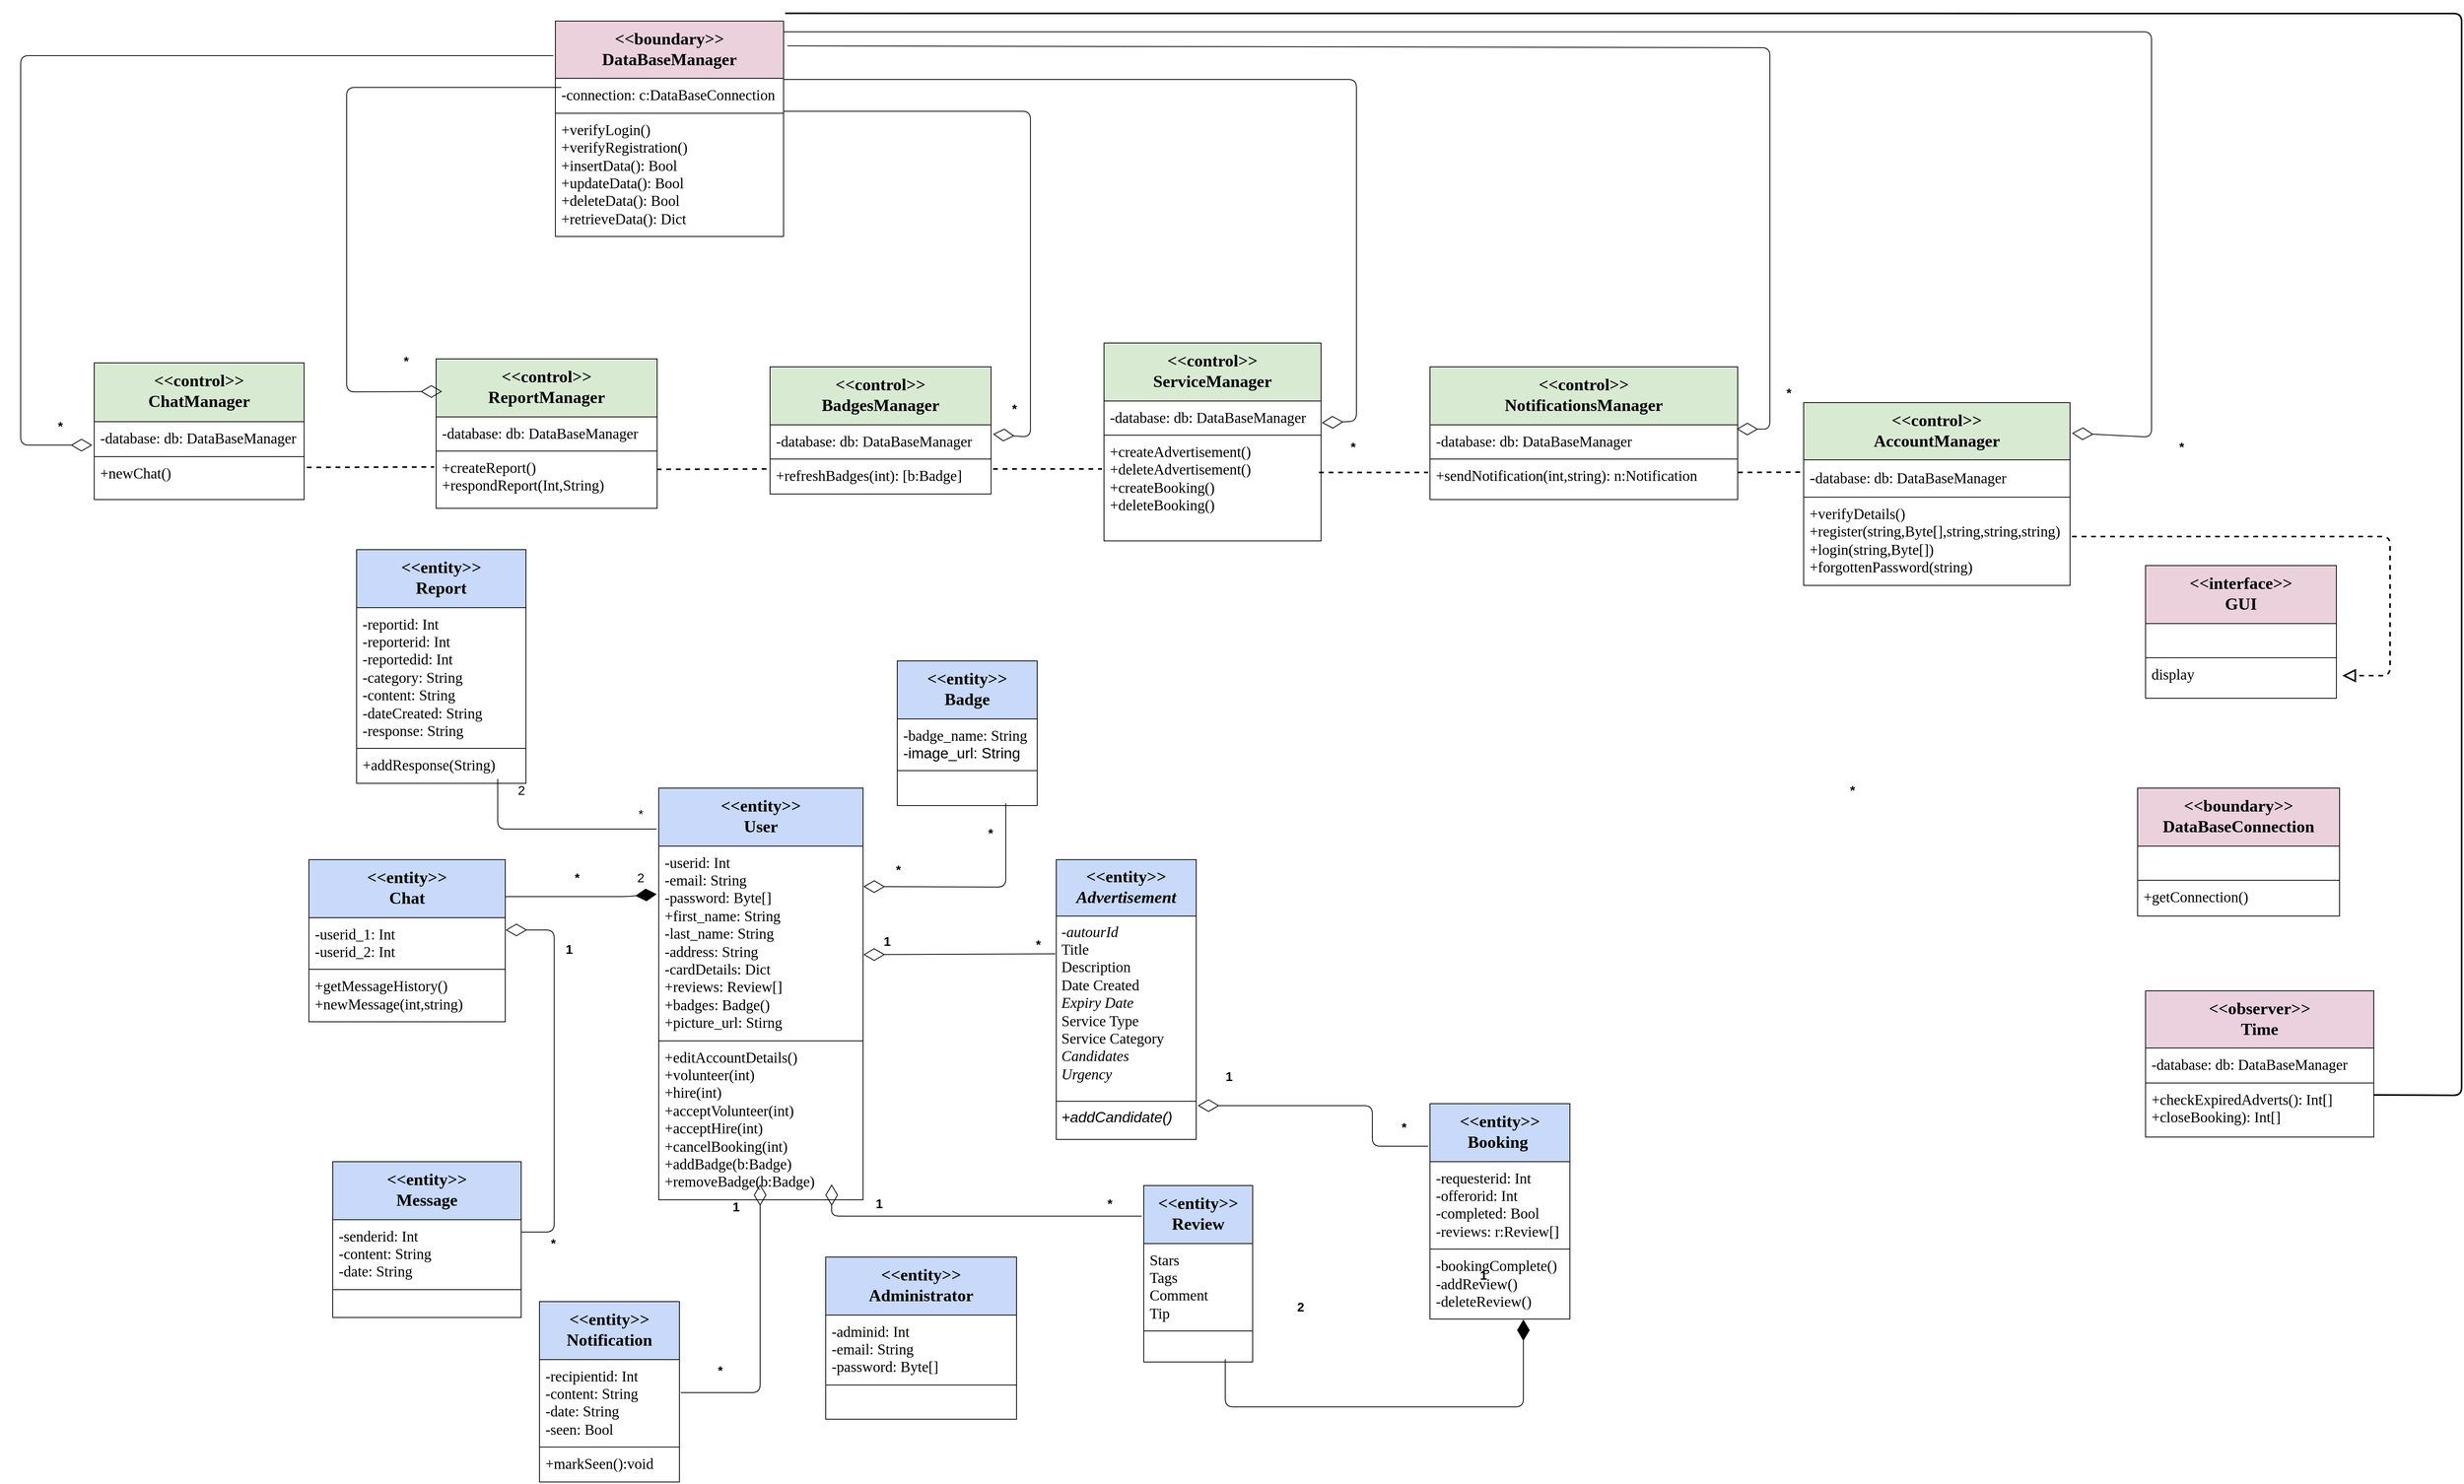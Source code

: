 <mxfile version="14.5.0" type="github">
  <diagram id="C5RBs43oDa-KdzZeNtuy" name="Page-1">
    <mxGraphModel dx="4004" dy="2912" grid="1" gridSize="10" guides="1" tooltips="1" connect="1" arrows="1" fold="1" page="1" pageScale="1" pageWidth="827" pageHeight="1169" math="0" shadow="0">
      <root>
        <mxCell id="WIyWlLk6GJQsqaUBKTNV-0" />
        <mxCell id="WIyWlLk6GJQsqaUBKTNV-1" parent="WIyWlLk6GJQsqaUBKTNV-0" />
        <mxCell id="wQyM_oGxPqQlltokziNy-2" value="&lt;meta charset=&quot;utf-8&quot;&gt;&lt;b style=&quot;font-weight: normal&quot; id=&quot;docs-internal-guid-32f2ac55-7fff-0cd5-32e0-9c12dda5c07a&quot;&gt;&amp;nbsp;&lt;table style=&quot;border: none ; border-collapse: collapse&quot;&gt;&lt;colgroup&gt;&lt;col width=&quot;176px&quot;&gt;&lt;/colgroup&gt;&lt;tbody&gt;&lt;tr style=&quot;height: 66px&quot;&gt;&lt;td style=&quot;background-color: #c8d9f9 ; opacity: 1 ; filter: alpha(opacity = 100) ; vertical-align: top ; border-left: solid #000000 1.331px ; border-right: solid #000000 1.331px ; border-top: solid #000000 1.331px ; border-bottom: solid #000000 1.331px ; padding-top: 10px ; padding-right: 7px ; padding-bottom: 10px ; padding-left: 7px&quot;&gt;&lt;p dir=&quot;ltr&quot; style=&quot;line-height: 1.2 ; text-align: center ; margin-top: 0pt ; margin-bottom: 0pt&quot;&gt;&lt;span style=&quot;font-size: 16pt; font-family: &amp;quot;times new roman&amp;quot;; color: rgb(0, 0, 0); background-color: transparent; font-weight: 700; font-style: normal; font-variant: normal; text-decoration: none; vertical-align: baseline;&quot;&gt;&amp;lt;&amp;lt;entity&amp;gt;&amp;gt;&lt;/span&gt;&lt;/p&gt;&lt;p dir=&quot;ltr&quot; style=&quot;line-height: 1.2 ; text-align: center ; margin-top: 0pt ; margin-bottom: 0pt&quot;&gt;&lt;span style=&quot;font-size: 16pt; font-family: &amp;quot;times new roman&amp;quot;; color: rgb(0, 0, 0); background-color: transparent; font-weight: 700; font-style: normal; font-variant: normal; text-decoration: none; vertical-align: baseline;&quot;&gt;Badge&lt;/span&gt;&lt;/p&gt;&lt;/td&gt;&lt;/tr&gt;&lt;tr style=&quot;height: 23px&quot;&gt;&lt;td style=&quot;vertical-align: top ; border-left: solid #000000 1.331px ; border-right: solid #000000 1.331px ; border-top: solid #000000 1.331px ; border-bottom: solid #000000 1.331px ; padding-top: 10px ; padding-right: 7px ; padding-bottom: 10px ; padding-left: 7px&quot;&gt;&lt;p dir=&quot;ltr&quot; style=&quot;line-height: 1.2 ; margin-top: 0pt ; margin-bottom: 0pt&quot;&gt;&lt;span style=&quot;font-size: 14pt; font-family: &amp;quot;times new roman&amp;quot;; color: rgb(0, 0, 0); background-color: transparent; font-weight: 400; font-style: normal; font-variant: normal; text-decoration: none; vertical-align: baseline;&quot;&gt;-badge_name: String&lt;/span&gt;&lt;/p&gt;&lt;p dir=&quot;ltr&quot; style=&quot;line-height: 1.2 ; margin-top: 0pt ; margin-bottom: 0pt&quot;&gt;&lt;span style=&quot;font-size: 14pt; font-family: arial; color: rgb(0, 0, 0); background-color: transparent; font-weight: 400; font-style: normal; font-variant: normal; text-decoration: none; vertical-align: baseline;&quot;&gt;-image_url: String&lt;/span&gt;&lt;/p&gt;&lt;/td&gt;&lt;/tr&gt;&lt;tr style=&quot;height: 38px&quot;&gt;&lt;td style=&quot;vertical-align: top ; border-left: solid #000000 1.331px ; border-right: solid #000000 1.331px ; border-top: solid #000000 1.331px ; border-bottom: solid #000000 1.331px ; padding-top: 10px ; padding-right: 7px ; padding-bottom: 10px ; padding-left: 7px&quot;&gt;&lt;p dir=&quot;ltr&quot; style=&quot;line-height: 1.2 ; margin-top: 0pt ; margin-bottom: 0pt&quot;&gt;&lt;span style=&quot;font-size: 14pt; font-family: arial; color: rgb(0, 0, 0); background-color: transparent; font-weight: 400; font-style: normal; font-variant: normal; text-decoration: none; vertical-align: baseline;&quot;&gt;&amp;nbsp;&lt;/span&gt;&lt;/p&gt;&lt;/td&gt;&lt;/tr&gt;&lt;/tbody&gt;&lt;/table&gt;&lt;/b&gt;" style="text;whiteSpace=wrap;html=1;" vertex="1" parent="WIyWlLk6GJQsqaUBKTNV-1">
          <mxGeometry x="410" y="180" width="200" height="200" as="geometry" />
        </mxCell>
        <mxCell id="wQyM_oGxPqQlltokziNy-5" value="&lt;meta charset=&quot;utf-8&quot;&gt;&lt;b style=&quot;font-weight: normal&quot; id=&quot;docs-internal-guid-a7db998e-7fff-4711-574c-0919b6f5d0d9&quot;&gt;&amp;nbsp;&lt;table style=&quot;border: none ; border-collapse: collapse&quot;&gt;&lt;colgroup&gt;&lt;col width=&quot;278px&quot;&gt;&lt;/colgroup&gt;&lt;tbody&gt;&lt;tr style=&quot;height: 41px&quot;&gt;&lt;td style=&quot;background-color: #d9ead3 ; opacity: 1 ; filter: alpha(opacity = 100) ; vertical-align: top ; border-left: solid #000000 1.331px ; border-right: solid #000000 1.331px ; border-top: solid #000000 1.331px ; border-bottom: solid #000000 1.331px ; padding-top: 10px ; padding-right: 7px ; padding-bottom: 10px ; padding-left: 7px&quot;&gt;&lt;p dir=&quot;ltr&quot; style=&quot;line-height: 1.2 ; text-align: center ; margin-top: 0pt ; margin-bottom: 0pt&quot;&gt;&lt;span style=&quot;font-size: 16pt; font-family: &amp;quot;times new roman&amp;quot;; color: rgb(0, 0, 0); background-color: transparent; font-weight: 700; font-style: normal; font-variant: normal; text-decoration: none; vertical-align: baseline;&quot;&gt;&amp;lt;&amp;lt;control&amp;gt;&amp;gt;&lt;/span&gt;&lt;/p&gt;&lt;p dir=&quot;ltr&quot; style=&quot;line-height: 1.2 ; text-align: center ; margin-top: 0pt ; margin-bottom: 0pt&quot;&gt;&lt;span style=&quot;font-size: 16pt; font-family: &amp;quot;times new roman&amp;quot;; color: rgb(0, 0, 0); background-color: transparent; font-weight: 700; font-style: normal; font-variant: normal; text-decoration: none; vertical-align: baseline;&quot;&gt;BadgesManager&lt;/span&gt;&lt;/p&gt;&lt;/td&gt;&lt;/tr&gt;&lt;tr style=&quot;height: 38px&quot;&gt;&lt;td style=&quot;vertical-align: top ; border-left: solid #000000 1.331px ; border-right: solid #000000 1.331px ; border-top: solid #000000 1.331px ; border-bottom: solid #000000 1.331px ; padding-top: 10px ; padding-right: 7px ; padding-bottom: 10px ; padding-left: 7px&quot;&gt;&lt;p dir=&quot;ltr&quot; style=&quot;line-height: 1.2 ; margin-top: 0pt ; margin-bottom: 0pt&quot;&gt;&lt;span style=&quot;font-size: 14pt; font-family: &amp;quot;times new roman&amp;quot;; color: rgb(0, 0, 0); background-color: transparent; font-weight: 400; font-style: normal; font-variant: normal; text-decoration: none; vertical-align: baseline;&quot;&gt;-database: db: DataBaseManager&lt;/span&gt;&lt;/p&gt;&lt;/td&gt;&lt;/tr&gt;&lt;tr style=&quot;height: 44px&quot;&gt;&lt;td style=&quot;vertical-align: top ; border-left: solid #000000 1.331px ; border-right: solid #000000 1.331px ; border-top: solid #000000 1.331px ; border-bottom: solid #000000 1.331px ; padding-top: 10px ; padding-right: 7px ; padding-bottom: 10px ; padding-left: 7px&quot;&gt;&lt;p dir=&quot;ltr&quot; style=&quot;line-height: 1.2 ; margin-top: 0pt ; margin-bottom: 0pt&quot;&gt;&lt;span style=&quot;font-size: 14pt; font-family: &amp;quot;times new roman&amp;quot;; color: rgb(0, 0, 0); background-color: transparent; font-weight: 400; font-style: normal; font-variant: normal; text-decoration: none; vertical-align: baseline;&quot;&gt;+refreshBadges(int): [b:Badge]&amp;nbsp;&lt;/span&gt;&lt;/p&gt;&lt;/td&gt;&lt;/tr&gt;&lt;/tbody&gt;&lt;/table&gt;&lt;/b&gt;" style="text;whiteSpace=wrap;html=1;" vertex="1" parent="WIyWlLk6GJQsqaUBKTNV-1">
          <mxGeometry x="250" y="-190" width="283" height="190" as="geometry" />
        </mxCell>
        <mxCell id="wQyM_oGxPqQlltokziNy-7" value="&lt;meta charset=&quot;utf-8&quot;&gt;&lt;b style=&quot;font-weight: normal&quot; id=&quot;docs-internal-guid-102a46e9-7fff-b2ee-8c5b-fd415bf8b91b&quot;&gt;&amp;nbsp;&lt;table style=&quot;border: none ; border-collapse: collapse&quot;&gt;&lt;colgroup&gt;&lt;col width=&quot;240px&quot;&gt;&lt;/colgroup&gt;&lt;tbody&gt;&lt;tr style=&quot;height: 42px&quot;&gt;&lt;td style=&quot;background-color: #c8d9f9 ; opacity: 1 ; filter: alpha(opacity = 100) ; vertical-align: top ; border-left: solid #000000 1.331px ; border-right: solid #000000 1.331px ; border-top: solid #000000 1.331px ; border-bottom: solid #000000 1.331px ; padding-top: 10px ; padding-right: 7px ; padding-bottom: 10px ; padding-left: 7px&quot;&gt;&lt;p dir=&quot;ltr&quot; style=&quot;line-height: 1.2 ; text-align: center ; margin-top: 0pt ; margin-bottom: 0pt&quot;&gt;&lt;span style=&quot;font-size: 16pt; font-family: &amp;quot;times new roman&amp;quot;; color: rgb(0, 0, 0); background-color: transparent; font-weight: 700; font-style: normal; font-variant: normal; text-decoration: none; vertical-align: baseline;&quot;&gt;&amp;lt;&amp;lt;entity&amp;gt;&amp;gt;&lt;/span&gt;&lt;/p&gt;&lt;p dir=&quot;ltr&quot; style=&quot;line-height: 1.2 ; text-align: center ; margin-top: 0pt ; margin-bottom: 0pt&quot;&gt;&lt;span style=&quot;font-size: 16pt; font-family: &amp;quot;times new roman&amp;quot;; color: rgb(0, 0, 0); background-color: transparent; font-weight: 700; font-style: normal; font-variant: normal; text-decoration: none; vertical-align: baseline;&quot;&gt;Administrator&lt;/span&gt;&lt;/p&gt;&lt;/td&gt;&lt;/tr&gt;&lt;tr style=&quot;height: 63px&quot;&gt;&lt;td style=&quot;vertical-align: top ; border-left: solid #000000 1.331px ; border-right: solid #000000 1.331px ; border-top: solid #000000 1.331px ; border-bottom: solid #000000 1.331px ; padding-top: 10px ; padding-right: 7px ; padding-bottom: 10px ; padding-left: 7px&quot;&gt;&lt;p dir=&quot;ltr&quot; style=&quot;line-height: 1.2 ; margin-top: 0pt ; margin-bottom: 0pt&quot;&gt;&lt;span style=&quot;font-size: 14pt; font-family: &amp;quot;times new roman&amp;quot;; color: rgb(0, 0, 0); background-color: transparent; font-weight: 400; font-style: normal; font-variant: normal; text-decoration: none; vertical-align: baseline;&quot;&gt;-adminid: Int&lt;/span&gt;&lt;/p&gt;&lt;p dir=&quot;ltr&quot; style=&quot;line-height: 1.2 ; margin-top: 0pt ; margin-bottom: 0pt&quot;&gt;&lt;span style=&quot;font-size: 14pt; font-family: &amp;quot;times new roman&amp;quot;; color: rgb(0, 0, 0); background-color: transparent; font-weight: 400; font-style: normal; font-variant: normal; text-decoration: none; vertical-align: baseline;&quot;&gt;-email: String&lt;/span&gt;&lt;/p&gt;&lt;p dir=&quot;ltr&quot; style=&quot;line-height: 1.2 ; margin-top: 0pt ; margin-bottom: 0pt&quot;&gt;&lt;span style=&quot;font-size: 14pt; font-family: &amp;quot;times new roman&amp;quot;; color: rgb(0, 0, 0); background-color: transparent; font-weight: 400; font-style: normal; font-variant: normal; text-decoration: none; vertical-align: baseline;&quot;&gt;-password: Byte[]&lt;/span&gt;&lt;/p&gt;&lt;/td&gt;&lt;/tr&gt;&lt;tr style=&quot;height: 39px&quot;&gt;&lt;td style=&quot;vertical-align: top ; border-left: solid #000000 1.331px ; border-right: solid #000000 1.331px ; border-top: solid #000000 1.331px ; border-bottom: solid #000000 1.331px ; padding-top: 10px ; padding-right: 7px ; padding-bottom: 10px ; padding-left: 7px&quot;&gt;&lt;p dir=&quot;ltr&quot; style=&quot;line-height: 1.2 ; margin-top: 0pt ; margin-bottom: 0pt&quot;&gt;&lt;span style=&quot;font-size: 14pt; font-family: arial; color: rgb(0, 0, 0); background-color: transparent; font-weight: 400; font-style: normal; font-variant: normal; text-decoration: none; vertical-align: baseline;&quot;&gt;&amp;nbsp;&lt;/span&gt;&lt;/p&gt;&lt;/td&gt;&lt;/tr&gt;&lt;/tbody&gt;&lt;/table&gt;&lt;/b&gt;" style="text;whiteSpace=wrap;html=1;" vertex="1" parent="WIyWlLk6GJQsqaUBKTNV-1">
          <mxGeometry x="320" y="930" width="270" height="230" as="geometry" />
        </mxCell>
        <mxCell id="wQyM_oGxPqQlltokziNy-8" value="&lt;meta charset=&quot;utf-8&quot;&gt;&lt;b style=&quot;font-weight: normal&quot; id=&quot;docs-internal-guid-fb555f75-7fff-ffb7-ab83-3d34b5f67b0b&quot;&gt;&amp;nbsp;&lt;table style=&quot;border: none ; border-collapse: collapse&quot;&gt;&lt;colgroup&gt;&lt;col width=&quot;249px&quot;&gt;&lt;/colgroup&gt;&lt;tbody&gt;&lt;tr style=&quot;height: 53px&quot;&gt;&lt;td style=&quot;background-color: #c8d9f9 ; opacity: 1 ; filter: alpha(opacity = 100) ; vertical-align: top ; border-left: solid #000000 1.331px ; border-right: solid #000000 1.331px ; border-top: solid #000000 1.331px ; border-bottom: solid #000000 1.331px ; padding-top: 10px ; padding-right: 7px ; padding-bottom: 10px ; padding-left: 7px&quot;&gt;&lt;p dir=&quot;ltr&quot; style=&quot;line-height: 1.2 ; text-align: center ; margin-top: 0pt ; margin-bottom: 0pt&quot;&gt;&lt;span style=&quot;font-size: 16pt; font-family: &amp;quot;times new roman&amp;quot;; color: rgb(0, 0, 0); background-color: transparent; font-weight: 700; font-style: normal; font-variant: normal; text-decoration: none; vertical-align: baseline;&quot;&gt;&amp;lt;&amp;lt;entity&amp;gt;&amp;gt;&lt;/span&gt;&lt;/p&gt;&lt;p dir=&quot;ltr&quot; style=&quot;line-height: 1.2 ; text-align: center ; margin-top: 0pt ; margin-bottom: 0pt&quot;&gt;&lt;span style=&quot;font-size: 16pt; font-family: &amp;quot;times new roman&amp;quot;; color: rgb(0, 0, 0); background-color: transparent; font-weight: 700; font-style: normal; font-variant: normal; text-decoration: none; vertical-align: baseline;&quot;&gt;Message&lt;/span&gt;&lt;/p&gt;&lt;/td&gt;&lt;/tr&gt;&lt;tr style=&quot;height: 62px&quot;&gt;&lt;td style=&quot;vertical-align: top ; border-left: solid #000000 1.331px ; border-right: solid #000000 1.331px ; border-top: solid #000000 1.331px ; border-bottom: solid #000000 1.331px ; padding-top: 10px ; padding-right: 7px ; padding-bottom: 10px ; padding-left: 7px&quot;&gt;&lt;p dir=&quot;ltr&quot; style=&quot;line-height: 1.2 ; margin-top: 0pt ; margin-bottom: 0pt&quot;&gt;&lt;span style=&quot;font-size: 14pt; font-family: &amp;quot;times new roman&amp;quot;; color: rgb(0, 0, 0); background-color: transparent; font-weight: 400; font-style: normal; font-variant: normal; text-decoration: none; vertical-align: baseline;&quot;&gt;-senderid: Int&lt;/span&gt;&lt;/p&gt;&lt;p dir=&quot;ltr&quot; style=&quot;line-height: 1.2 ; margin-top: 0pt ; margin-bottom: 0pt&quot;&gt;&lt;span style=&quot;font-size: 14pt; font-family: &amp;quot;times new roman&amp;quot;; color: rgb(0, 0, 0); background-color: transparent; font-weight: 400; font-style: normal; font-variant: normal; text-decoration: none; vertical-align: baseline;&quot;&gt;-content: String&lt;/span&gt;&lt;/p&gt;&lt;p dir=&quot;ltr&quot; style=&quot;line-height: 1.2 ; margin-top: 0pt ; margin-bottom: 0pt&quot;&gt;&lt;span style=&quot;font-size: 14pt; font-family: &amp;quot;times new roman&amp;quot;; color: rgb(0, 0, 0); background-color: transparent; font-weight: 400; font-style: normal; font-variant: normal; text-decoration: none; vertical-align: baseline;&quot;&gt;-date: String&lt;/span&gt;&lt;/p&gt;&lt;/td&gt;&lt;/tr&gt;&lt;tr style=&quot;height: 32px&quot;&gt;&lt;td style=&quot;vertical-align: top ; border-left: solid #000000 1.331px ; border-right: solid #000000 1.331px ; border-top: solid #000000 1.331px ; border-bottom: solid #000000 1.331px ; padding-top: 10px ; padding-right: 7px ; padding-bottom: 10px ; padding-left: 7px&quot;&gt;&amp;nbsp;&lt;/td&gt;&lt;/tr&gt;&lt;/tbody&gt;&lt;/table&gt;&lt;/b&gt;" style="text;whiteSpace=wrap;html=1;" vertex="1" parent="WIyWlLk6GJQsqaUBKTNV-1">
          <mxGeometry x="-300" y="810" width="240" height="220" as="geometry" />
        </mxCell>
        <mxCell id="wQyM_oGxPqQlltokziNy-10" value="&lt;meta charset=&quot;utf-8&quot;&gt;&lt;b style=&quot;font-weight: normal&quot; id=&quot;docs-internal-guid-c2a595e2-7fff-4fe5-c91d-e28788fa167e&quot;&gt;&amp;nbsp;&lt;table style=&quot;border: none ; border-collapse: collapse&quot;&gt;&lt;colgroup&gt;&lt;col width=&quot;249px&quot;&gt;&lt;/colgroup&gt;&lt;tbody&gt;&lt;tr style=&quot;height: 53px&quot;&gt;&lt;td style=&quot;background-color: #c8d9f9 ; opacity: 1 ; filter: alpha(opacity = 100) ; vertical-align: top ; border-left: solid #000000 1.331px ; border-right: solid #000000 1.331px ; border-top: solid #000000 1.331px ; border-bottom: solid #000000 1.331px ; padding-top: 10px ; padding-right: 7px ; padding-bottom: 10px ; padding-left: 7px&quot;&gt;&lt;p dir=&quot;ltr&quot; style=&quot;line-height: 1.2 ; text-align: center ; margin-top: 0pt ; margin-bottom: 0pt&quot;&gt;&lt;span style=&quot;font-size: 16pt; font-family: &amp;quot;times new roman&amp;quot;; color: rgb(0, 0, 0); background-color: transparent; font-weight: 700; font-style: normal; font-variant: normal; text-decoration: none; vertical-align: baseline;&quot;&gt;&amp;lt;&amp;lt;entity&amp;gt;&amp;gt;&lt;/span&gt;&lt;/p&gt;&lt;p dir=&quot;ltr&quot; style=&quot;line-height: 1.2 ; text-align: center ; margin-top: 0pt ; margin-bottom: 0pt&quot;&gt;&lt;span style=&quot;font-size: 16pt; font-family: &amp;quot;times new roman&amp;quot;; color: rgb(0, 0, 0); background-color: transparent; font-weight: 700; font-style: normal; font-variant: normal; text-decoration: none; vertical-align: baseline;&quot;&gt;Chat&lt;/span&gt;&lt;/p&gt;&lt;/td&gt;&lt;/tr&gt;&lt;tr style=&quot;height: 62px&quot;&gt;&lt;td style=&quot;vertical-align: top ; border-left: solid #000000 1.331px ; border-right: solid #000000 1.331px ; border-top: solid #000000 1.331px ; border-bottom: solid #000000 1.331px ; padding-top: 10px ; padding-right: 7px ; padding-bottom: 10px ; padding-left: 7px&quot;&gt;&lt;p dir=&quot;ltr&quot; style=&quot;line-height: 1.2 ; margin-top: 0pt ; margin-bottom: 0pt&quot;&gt;&lt;span style=&quot;font-size: 14pt; font-family: &amp;quot;times new roman&amp;quot;; color: rgb(0, 0, 0); background-color: transparent; font-weight: 400; font-style: normal; font-variant: normal; text-decoration: none; vertical-align: baseline;&quot;&gt;-userid_1: Int&lt;/span&gt;&lt;/p&gt;&lt;p dir=&quot;ltr&quot; style=&quot;line-height: 1.2 ; margin-top: 0pt ; margin-bottom: 0pt&quot;&gt;&lt;span style=&quot;font-size: 14pt; font-family: &amp;quot;times new roman&amp;quot;; color: rgb(0, 0, 0); background-color: transparent; font-weight: 400; font-style: normal; font-variant: normal; text-decoration: none; vertical-align: baseline;&quot;&gt;-userid_2: Int&lt;/span&gt;&lt;/p&gt;&lt;/td&gt;&lt;/tr&gt;&lt;tr style=&quot;height: 32px&quot;&gt;&lt;td style=&quot;vertical-align: top ; border-left: solid #000000 1.331px ; border-right: solid #000000 1.331px ; border-top: solid #000000 1.331px ; border-bottom: solid #000000 1.331px ; padding-top: 10px ; padding-right: 7px ; padding-bottom: 10px ; padding-left: 7px&quot;&gt;&lt;p dir=&quot;ltr&quot; style=&quot;line-height: 1.2 ; margin-top: 0pt ; margin-bottom: 0pt&quot;&gt;&lt;span style=&quot;font-size: 14pt; font-family: &amp;quot;times new roman&amp;quot;; color: rgb(0, 0, 0); background-color: transparent; font-weight: 400; font-style: normal; font-variant: normal; text-decoration: none; vertical-align: baseline;&quot;&gt;+getMessageHistory()&lt;/span&gt;&lt;/p&gt;&lt;p dir=&quot;ltr&quot; style=&quot;line-height: 1.2 ; margin-top: 0pt ; margin-bottom: 0pt&quot;&gt;&lt;span style=&quot;font-size: 14pt; font-family: &amp;quot;times new roman&amp;quot;; color: rgb(0, 0, 0); background-color: transparent; font-weight: 400; font-style: normal; font-variant: normal; text-decoration: none; vertical-align: baseline;&quot;&gt;+newMessage(int,string)&lt;/span&gt;&lt;/p&gt;&lt;/td&gt;&lt;/tr&gt;&lt;/tbody&gt;&lt;/table&gt;&lt;/b&gt;" style="text;whiteSpace=wrap;html=1;" vertex="1" parent="WIyWlLk6GJQsqaUBKTNV-1">
          <mxGeometry x="-330" y="430" width="250" height="220" as="geometry" />
        </mxCell>
        <mxCell id="wQyM_oGxPqQlltokziNy-12" value="&lt;meta charset=&quot;utf-8&quot;&gt;&lt;b style=&quot;font-weight: normal&quot; id=&quot;docs-internal-guid-58e743fc-7fff-a1fe-8975-cbec3e07dacb&quot;&gt;&amp;nbsp;&lt;table style=&quot;border: none ; border-collapse: collapse&quot;&gt;&lt;colgroup&gt;&lt;col width=&quot;264px&quot;&gt;&lt;/colgroup&gt;&lt;tbody&gt;&lt;tr style=&quot;height: 46px&quot;&gt;&lt;td style=&quot;background-color: #c8d9f9 ; opacity: 1 ; filter: alpha(opacity = 100) ; vertical-align: top ; border-left: solid #000000 1.331px ; border-right: solid #000000 1.331px ; border-top: solid #000000 1.331px ; border-bottom: solid #000000 1.331px ; padding-top: 10px ; padding-right: 7px ; padding-bottom: 10px ; padding-left: 7px&quot;&gt;&lt;p dir=&quot;ltr&quot; style=&quot;line-height: 1.2 ; text-align: center ; margin-top: 0pt ; margin-bottom: 0pt&quot;&gt;&lt;span style=&quot;font-size: 16pt; font-family: &amp;quot;times new roman&amp;quot;; color: rgb(0, 0, 0); background-color: transparent; font-weight: 700; font-style: normal; font-variant: normal; text-decoration: none; vertical-align: baseline;&quot;&gt;&amp;lt;&amp;lt;entity&amp;gt;&amp;gt;&lt;/span&gt;&lt;/p&gt;&lt;p dir=&quot;ltr&quot; style=&quot;line-height: 1.2 ; text-align: center ; margin-top: 0pt ; margin-bottom: 0pt&quot;&gt;&lt;span style=&quot;font-size: 16pt; font-family: &amp;quot;times new roman&amp;quot;; color: rgb(0, 0, 0); background-color: transparent; font-weight: 700; font-style: normal; font-variant: normal; text-decoration: none; vertical-align: baseline;&quot;&gt;User&lt;/span&gt;&lt;/p&gt;&lt;/td&gt;&lt;/tr&gt;&lt;tr style=&quot;height: 120px&quot;&gt;&lt;td style=&quot;vertical-align: top ; border-left: solid #000000 1.331px ; border-right: solid #000000 1.331px ; border-top: solid #000000 1.331px ; border-bottom: solid #000000 1.331px ; padding-top: 10px ; padding-right: 7px ; padding-bottom: 10px ; padding-left: 7px&quot;&gt;&lt;p dir=&quot;ltr&quot; style=&quot;line-height: 1.2 ; margin-top: 0pt ; margin-bottom: 0pt&quot;&gt;&lt;span style=&quot;font-size: 14pt; font-family: &amp;quot;times new roman&amp;quot;; color: rgb(0, 0, 0); background-color: transparent; font-weight: 400; font-style: normal; font-variant: normal; text-decoration: none; vertical-align: baseline;&quot;&gt;-userid: Int&lt;/span&gt;&lt;/p&gt;&lt;p dir=&quot;ltr&quot; style=&quot;line-height: 1.2 ; margin-top: 0pt ; margin-bottom: 0pt&quot;&gt;&lt;span style=&quot;font-size: 14pt; font-family: &amp;quot;times new roman&amp;quot;; color: rgb(0, 0, 0); background-color: transparent; font-weight: 400; font-style: normal; font-variant: normal; text-decoration: none; vertical-align: baseline;&quot;&gt;-email: String&lt;/span&gt;&lt;/p&gt;&lt;p dir=&quot;ltr&quot; style=&quot;line-height: 1.2 ; margin-top: 0pt ; margin-bottom: 0pt&quot;&gt;&lt;span style=&quot;font-size: 14pt; font-family: &amp;quot;times new roman&amp;quot;; color: rgb(0, 0, 0); background-color: transparent; font-weight: 400; font-style: normal; font-variant: normal; text-decoration: none; vertical-align: baseline;&quot;&gt;-password: Byte[]&lt;/span&gt;&lt;/p&gt;&lt;p dir=&quot;ltr&quot; style=&quot;line-height: 1.2 ; margin-top: 0pt ; margin-bottom: 0pt&quot;&gt;&lt;span style=&quot;font-size: 14pt; font-family: &amp;quot;times new roman&amp;quot;; color: rgb(0, 0, 0); background-color: transparent; font-weight: 400; font-style: normal; font-variant: normal; text-decoration: none; vertical-align: baseline;&quot;&gt;+first_name: String&lt;/span&gt;&lt;/p&gt;&lt;p dir=&quot;ltr&quot; style=&quot;line-height: 1.2 ; margin-top: 0pt ; margin-bottom: 0pt&quot;&gt;&lt;span style=&quot;font-size: 14pt; font-family: &amp;quot;times new roman&amp;quot;; color: rgb(0, 0, 0); background-color: transparent; font-weight: 400; font-style: normal; font-variant: normal; text-decoration: none; vertical-align: baseline;&quot;&gt;-last_name: String&lt;/span&gt;&lt;/p&gt;&lt;p dir=&quot;ltr&quot; style=&quot;line-height: 1.2 ; margin-top: 0pt ; margin-bottom: 0pt&quot;&gt;&lt;span style=&quot;font-size: 14pt; font-family: &amp;quot;times new roman&amp;quot;; color: rgb(0, 0, 0); background-color: transparent; font-weight: 400; font-style: normal; font-variant: normal; text-decoration: none; vertical-align: baseline;&quot;&gt;-address: String&lt;/span&gt;&lt;/p&gt;&lt;p dir=&quot;ltr&quot; style=&quot;line-height: 1.2 ; margin-top: 0pt ; margin-bottom: 0pt&quot;&gt;&lt;span style=&quot;font-size: 14pt; font-family: &amp;quot;times new roman&amp;quot;; color: rgb(0, 0, 0); background-color: transparent; font-weight: 400; font-style: normal; font-variant: normal; text-decoration: none; vertical-align: baseline;&quot;&gt;-cardDetails: Dict&lt;/span&gt;&lt;/p&gt;&lt;p dir=&quot;ltr&quot; style=&quot;line-height: 1.2 ; margin-top: 0pt ; margin-bottom: 0pt&quot;&gt;&lt;span style=&quot;font-size: 14pt; font-family: &amp;quot;times new roman&amp;quot;; color: rgb(0, 0, 0); background-color: transparent; font-weight: 400; font-style: normal; font-variant: normal; text-decoration: none; vertical-align: baseline;&quot;&gt;+reviews: Review[]&lt;/span&gt;&lt;/p&gt;&lt;p dir=&quot;ltr&quot; style=&quot;line-height: 1.2 ; margin-top: 0pt ; margin-bottom: 0pt&quot;&gt;&lt;span style=&quot;font-size: 14pt; font-family: &amp;quot;times new roman&amp;quot;; color: rgb(0, 0, 0); background-color: transparent; font-weight: 400; font-style: normal; font-variant: normal; text-decoration: none; vertical-align: baseline;&quot;&gt;+badges: Badge()&lt;/span&gt;&lt;/p&gt;&lt;p dir=&quot;ltr&quot; style=&quot;line-height: 1.2 ; margin-top: 0pt ; margin-bottom: 0pt&quot;&gt;&lt;span style=&quot;font-size: 14pt; font-family: &amp;quot;times new roman&amp;quot;; color: rgb(0, 0, 0); background-color: transparent; font-weight: 400; font-style: normal; font-variant: normal; text-decoration: none; vertical-align: baseline;&quot;&gt;+picture_url: Stirng&lt;/span&gt;&lt;/p&gt;&lt;/td&gt;&lt;/tr&gt;&lt;tr style=&quot;height: 40px&quot;&gt;&lt;td style=&quot;vertical-align: top ; border-left: solid #000000 1.331px ; border-right: solid #000000 1.331px ; border-top: solid #000000 1.331px ; border-bottom: solid #000000 1.331px ; padding-top: 10px ; padding-right: 7px ; padding-bottom: 10px ; padding-left: 7px&quot;&gt;&lt;p dir=&quot;ltr&quot; style=&quot;line-height: 1.2 ; margin-top: 0pt ; margin-bottom: 0pt&quot;&gt;&lt;span style=&quot;font-size: 14pt; font-family: &amp;quot;times new roman&amp;quot;; color: rgb(0, 0, 0); background-color: transparent; font-weight: 400; font-style: normal; font-variant: normal; text-decoration: none; vertical-align: baseline;&quot;&gt;+editAccountDetails()&lt;/span&gt;&lt;/p&gt;&lt;p dir=&quot;ltr&quot; style=&quot;line-height: 1.2 ; margin-top: 0pt ; margin-bottom: 0pt&quot;&gt;&lt;span style=&quot;font-size: 14pt; font-family: &amp;quot;times new roman&amp;quot;; color: rgb(0, 0, 0); background-color: transparent; font-weight: 400; font-style: normal; font-variant: normal; text-decoration: none; vertical-align: baseline;&quot;&gt;+volunteer(int)&lt;/span&gt;&lt;/p&gt;&lt;p dir=&quot;ltr&quot; style=&quot;line-height: 1.2 ; margin-top: 0pt ; margin-bottom: 0pt&quot;&gt;&lt;span style=&quot;font-size: 14pt; font-family: &amp;quot;times new roman&amp;quot;; color: rgb(0, 0, 0); background-color: transparent; font-weight: 400; font-style: normal; font-variant: normal; text-decoration: none; vertical-align: baseline;&quot;&gt;+hire(int)&lt;/span&gt;&lt;/p&gt;&lt;p dir=&quot;ltr&quot; style=&quot;line-height: 1.2 ; margin-top: 0pt ; margin-bottom: 0pt&quot;&gt;&lt;span style=&quot;font-size: 14pt; font-family: &amp;quot;times new roman&amp;quot;; color: rgb(0, 0, 0); background-color: transparent; font-weight: 400; font-style: normal; font-variant: normal; text-decoration: none; vertical-align: baseline;&quot;&gt;+acceptVolunteer(int)&lt;/span&gt;&lt;/p&gt;&lt;p dir=&quot;ltr&quot; style=&quot;line-height: 1.2 ; margin-top: 0pt ; margin-bottom: 0pt&quot;&gt;&lt;span style=&quot;font-size: 14pt; font-family: &amp;quot;times new roman&amp;quot;; color: rgb(0, 0, 0); background-color: transparent; font-weight: 400; font-style: normal; font-variant: normal; text-decoration: none; vertical-align: baseline;&quot;&gt;+acceptHire(int)&lt;/span&gt;&lt;/p&gt;&lt;p dir=&quot;ltr&quot; style=&quot;line-height: 1.2 ; margin-top: 0pt ; margin-bottom: 0pt&quot;&gt;&lt;span style=&quot;font-size: 14pt; font-family: &amp;quot;times new roman&amp;quot;; color: rgb(0, 0, 0); background-color: transparent; font-weight: 400; font-style: normal; font-variant: normal; text-decoration: none; vertical-align: baseline;&quot;&gt;+cancelBooking(int)&lt;/span&gt;&lt;/p&gt;&lt;p dir=&quot;ltr&quot; style=&quot;line-height: 1.2 ; margin-top: 0pt ; margin-bottom: 0pt&quot;&gt;&lt;span style=&quot;font-size: 14pt; font-family: &amp;quot;times new roman&amp;quot;; color: rgb(0, 0, 0); background-color: transparent; font-weight: 400; font-style: normal; font-variant: normal; text-decoration: none; vertical-align: baseline;&quot;&gt;+addBadge(b:Badge)&lt;/span&gt;&lt;/p&gt;&lt;p dir=&quot;ltr&quot; style=&quot;line-height: 1.2 ; margin-top: 0pt ; margin-bottom: 0pt&quot;&gt;&lt;span style=&quot;font-size: 14pt; font-family: &amp;quot;times new roman&amp;quot;; color: rgb(0, 0, 0); background-color: transparent; font-weight: 400; font-style: normal; font-variant: normal; text-decoration: none; vertical-align: baseline;&quot;&gt;+removeBadge(b:Badge)&lt;/span&gt;&lt;/p&gt;&lt;/td&gt;&lt;/tr&gt;&lt;/tbody&gt;&lt;/table&gt;&lt;/b&gt;" style="text;whiteSpace=wrap;html=1;" vertex="1" parent="WIyWlLk6GJQsqaUBKTNV-1">
          <mxGeometry x="110" y="340" width="260" height="290" as="geometry" />
        </mxCell>
        <mxCell id="wQyM_oGxPqQlltokziNy-13" value="&lt;b style=&quot;font-weight: normal&quot; id=&quot;docs-internal-guid-3d7ef241-7fff-c206-9803-10bf7b564cb2&quot;&gt;&amp;nbsp;&lt;table style=&quot;border: none ; border-collapse: collapse&quot;&gt;&lt;colgroup&gt;&lt;col width=&quot;278px&quot;&gt;&lt;/colgroup&gt;&lt;tbody&gt;&lt;tr style=&quot;height: 65px&quot;&gt;&lt;td style=&quot;background-color: #d9ead3 ; opacity: 1 ; filter: alpha(opacity = 100) ; vertical-align: top ; border-left: solid #000000 1.331px ; border-right: solid #000000 1.331px ; border-top: solid #000000 1.331px ; border-bottom: solid #000000 1.331px ; padding-top: 10px ; padding-right: 7px ; padding-bottom: 10px ; padding-left: 7px&quot;&gt;&lt;p dir=&quot;ltr&quot; style=&quot;line-height: 1.2 ; text-align: center ; margin-top: 0pt ; margin-bottom: 0pt&quot;&gt;&lt;span style=&quot;font-size: 16pt ; font-family: &amp;#34;times new roman&amp;#34; ; color: rgb(0 , 0 , 0) ; background-color: transparent ; font-weight: 700 ; font-style: normal ; font-variant: normal ; text-decoration: none ; vertical-align: baseline&quot;&gt;&amp;lt;&amp;lt;control&amp;gt;&amp;gt;&lt;/span&gt;&lt;/p&gt;&lt;p dir=&quot;ltr&quot; style=&quot;line-height: 1.2 ; text-align: center ; margin-top: 0pt ; margin-bottom: 0pt&quot;&gt;&lt;span style=&quot;font-size: 16pt ; font-family: &amp;#34;times new roman&amp;#34; ; color: rgb(0 , 0 , 0) ; background-color: transparent ; font-weight: 700 ; font-style: normal ; font-variant: normal ; text-decoration: none ; vertical-align: baseline&quot;&gt;ReportManager&lt;/span&gt;&lt;/p&gt;&lt;/td&gt;&lt;/tr&gt;&lt;tr style=&quot;height: 39px&quot;&gt;&lt;td style=&quot;vertical-align: top ; border-left: solid #000000 1.331px ; border-right: solid #000000 1.331px ; border-top: solid #000000 1.331px ; border-bottom: solid #000000 1.331px ; padding-top: 10px ; padding-right: 7px ; padding-bottom: 10px ; padding-left: 7px&quot;&gt;&lt;p dir=&quot;ltr&quot; style=&quot;line-height: 1.2 ; margin-top: 0pt ; margin-bottom: 0pt&quot;&gt;&lt;span style=&quot;font-size: 14pt ; font-family: &amp;#34;times new roman&amp;#34; ; color: rgb(0 , 0 , 0) ; background-color: transparent ; font-weight: 400 ; font-style: normal ; font-variant: normal ; text-decoration: none ; vertical-align: baseline&quot;&gt;-database: db: DataBaseManager&lt;/span&gt;&lt;/p&gt;&lt;/td&gt;&lt;/tr&gt;&lt;tr style=&quot;height: 72px&quot;&gt;&lt;td style=&quot;vertical-align: top ; border-left: solid #000000 1.331px ; border-right: solid #000000 1.331px ; border-top: solid #000000 1.331px ; border-bottom: solid #000000 1.331px ; padding-top: 10px ; padding-right: 7px ; padding-bottom: 10px ; padding-left: 7px&quot;&gt;&lt;p dir=&quot;ltr&quot; style=&quot;line-height: 1.2 ; margin-top: 0pt ; margin-bottom: 0pt&quot;&gt;&lt;span style=&quot;font-size: 14pt ; font-family: &amp;#34;times new roman&amp;#34; ; color: rgb(0 , 0 , 0) ; background-color: transparent ; font-weight: 400 ; font-style: normal ; font-variant: normal ; text-decoration: none ; vertical-align: baseline&quot;&gt;+createReport()&lt;/span&gt;&lt;/p&gt;&lt;p dir=&quot;ltr&quot; style=&quot;line-height: 1.2 ; margin-top: 0pt ; margin-bottom: 0pt&quot;&gt;&lt;span style=&quot;font-size: 14pt ; font-family: &amp;#34;times new roman&amp;#34; ; color: rgb(0 , 0 , 0) ; background-color: transparent ; font-weight: 400 ; font-style: normal ; font-variant: normal ; text-decoration: none ; vertical-align: baseline&quot;&gt;+respondReport(Int,String)&lt;/span&gt;&lt;/p&gt;&lt;/td&gt;&lt;/tr&gt;&lt;/tbody&gt;&lt;/table&gt;&lt;/b&gt;" style="text;whiteSpace=wrap;html=1;" vertex="1" parent="WIyWlLk6GJQsqaUBKTNV-1">
          <mxGeometry x="-170" y="-200" width="300" height="210" as="geometry" />
        </mxCell>
        <mxCell id="wQyM_oGxPqQlltokziNy-14" value="&lt;meta charset=&quot;utf-8&quot;&gt;&lt;b style=&quot;font-weight: normal&quot; id=&quot;docs-internal-guid-bedba71c-7fff-d6dd-562c-5a7681b5bbfd&quot;&gt;&amp;nbsp;&lt;table style=&quot;border: none ; border-collapse: collapse&quot;&gt;&lt;colgroup&gt;&lt;col width=&quot;254px&quot;&gt;&lt;/colgroup&gt;&lt;tbody&gt;&lt;tr style=&quot;height: 63px&quot;&gt;&lt;td style=&quot;background-color: #ead1dc ; opacity: 1 ; filter: alpha(opacity = 100) ; vertical-align: top ; border-left: solid #000000 1.331px ; border-right: solid #000000 1.331px ; border-top: solid #000000 1.331px ; border-bottom: solid #000000 1.331px ; padding-top: 10px ; padding-right: 7px ; padding-bottom: 10px ; padding-left: 7px&quot;&gt;&lt;p dir=&quot;ltr&quot; style=&quot;line-height: 1.2 ; text-align: center ; margin-top: 0pt ; margin-bottom: 0pt&quot;&gt;&lt;span style=&quot;font-size: 16pt; font-family: &amp;quot;times new roman&amp;quot;; color: rgb(0, 0, 0); background-color: transparent; font-weight: 700; font-style: normal; font-variant: normal; text-decoration: none; vertical-align: baseline;&quot;&gt;&amp;lt;&amp;lt;boundary&amp;gt;&amp;gt;&lt;/span&gt;&lt;/p&gt;&lt;p dir=&quot;ltr&quot; style=&quot;line-height: 1.2 ; text-align: center ; margin-top: 0pt ; margin-bottom: 0pt&quot;&gt;&lt;span style=&quot;font-size: 16pt; font-family: &amp;quot;times new roman&amp;quot;; color: rgb(0, 0, 0); background-color: transparent; font-weight: 700; font-style: normal; font-variant: normal; text-decoration: none; vertical-align: baseline;&quot;&gt;DataBaseConnection&lt;/span&gt;&lt;/p&gt;&lt;/td&gt;&lt;/tr&gt;&lt;tr style=&quot;height: 43px&quot;&gt;&lt;td style=&quot;vertical-align: top ; border-left: solid #000000 1.331px ; border-right: solid #000000 1.331px ; border-top: solid #000000 1.331px ; border-bottom: solid #000000 1.331px ; padding-top: 10px ; padding-right: 7px ; padding-bottom: 10px ; padding-left: 7px&quot;&gt;&amp;nbsp;&lt;/td&gt;&lt;/tr&gt;&lt;tr style=&quot;height: 45px&quot;&gt;&lt;td style=&quot;vertical-align: top ; border-left: solid #000000 1.331px ; border-right: solid #000000 1.331px ; border-top: solid #000000 1.331px ; border-bottom: solid #000000 1.331px ; padding-top: 10px ; padding-right: 7px ; padding-bottom: 10px ; padding-left: 7px&quot;&gt;&lt;p dir=&quot;ltr&quot; style=&quot;line-height: 1.2 ; margin-top: 0pt ; margin-bottom: 0pt&quot;&gt;&lt;span style=&quot;font-size: 14pt; font-family: &amp;quot;times new roman&amp;quot;; color: rgb(0, 0, 0); background-color: transparent; font-weight: 400; font-style: normal; font-variant: normal; text-decoration: none; vertical-align: baseline;&quot;&gt;+getConnection()&lt;/span&gt;&lt;/p&gt;&lt;/td&gt;&lt;/tr&gt;&lt;/tbody&gt;&lt;/table&gt;&lt;/b&gt;" style="text;whiteSpace=wrap;html=1;" vertex="1" parent="WIyWlLk6GJQsqaUBKTNV-1">
          <mxGeometry x="1970" y="340" width="280" height="190" as="geometry" />
        </mxCell>
        <mxCell id="wQyM_oGxPqQlltokziNy-15" value="&lt;meta charset=&quot;utf-8&quot;&gt;&lt;b style=&quot;font-weight: normal&quot; id=&quot;docs-internal-guid-eeaa8faa-7fff-1150-b196-6be68a389c80&quot;&gt;&amp;nbsp;&lt;table style=&quot;border: none ; border-collapse: collapse&quot;&gt;&lt;colgroup&gt;&lt;col width=&quot;213px&quot;&gt;&lt;/colgroup&gt;&lt;tbody&gt;&lt;tr style=&quot;height: 57px&quot;&gt;&lt;td style=&quot;background-color: #c8d9f9 ; opacity: 1 ; filter: alpha(opacity = 100) ; vertical-align: top ; border-left: solid #000000 1.331px ; border-right: solid #000000 1.331px ; border-top: solid #000000 1.331px ; border-bottom: solid #000000 1.331px ; padding-top: 10px ; padding-right: 7px ; padding-bottom: 10px ; padding-left: 7px&quot;&gt;&lt;p dir=&quot;ltr&quot; style=&quot;line-height: 1.2 ; text-align: center ; margin-top: 0pt ; margin-bottom: 0pt&quot;&gt;&lt;span style=&quot;font-size: 16pt; font-family: &amp;quot;times new roman&amp;quot;; color: rgb(0, 0, 0); background-color: transparent; font-weight: 700; font-style: normal; font-variant: normal; text-decoration: none; vertical-align: baseline;&quot;&gt;&amp;lt;&amp;lt;entity&amp;gt;&amp;gt;&lt;/span&gt;&lt;span style=&quot;font-size: 16pt; font-family: &amp;quot;times new roman&amp;quot;; color: rgb(0, 0, 0); background-color: transparent; font-weight: 700; font-style: normal; font-variant: normal; text-decoration: none; vertical-align: baseline;&quot;&gt;&lt;br&gt;&lt;/span&gt;&lt;span style=&quot;font-size: 16pt; font-family: &amp;quot;times new roman&amp;quot;; color: rgb(0, 0, 0); background-color: transparent; font-weight: 700; font-style: normal; font-variant: normal; text-decoration: none; vertical-align: baseline;&quot;&gt;Report&lt;/span&gt;&lt;/p&gt;&lt;/td&gt;&lt;/tr&gt;&lt;tr style=&quot;height: 130px&quot;&gt;&lt;td style=&quot;vertical-align: top ; border-left: solid #000000 1.331px ; border-right: solid #000000 1.331px ; border-top: solid #000000 1.331px ; border-bottom: solid #000000 1.331px ; padding-top: 10px ; padding-right: 7px ; padding-bottom: 10px ; padding-left: 7px&quot;&gt;&lt;p dir=&quot;ltr&quot; style=&quot;line-height: 1.2 ; margin-top: 0pt ; margin-bottom: 0pt&quot;&gt;&lt;span style=&quot;font-size: 14pt; font-family: &amp;quot;times new roman&amp;quot;; color: rgb(0, 0, 0); background-color: transparent; font-weight: 400; font-style: normal; font-variant: normal; text-decoration: none; vertical-align: baseline;&quot;&gt;-reportid: Int&lt;/span&gt;&lt;/p&gt;&lt;p dir=&quot;ltr&quot; style=&quot;line-height: 1.2 ; margin-top: 0pt ; margin-bottom: 0pt&quot;&gt;&lt;span style=&quot;font-size: 14pt; font-family: &amp;quot;times new roman&amp;quot;; color: rgb(0, 0, 0); background-color: transparent; font-weight: 400; font-style: normal; font-variant: normal; text-decoration: none; vertical-align: baseline;&quot;&gt;-reporterid: Int&lt;/span&gt;&lt;/p&gt;&lt;p dir=&quot;ltr&quot; style=&quot;line-height: 1.2 ; margin-top: 0pt ; margin-bottom: 0pt&quot;&gt;&lt;span style=&quot;font-size: 14pt; font-family: &amp;quot;times new roman&amp;quot;; color: rgb(0, 0, 0); background-color: transparent; font-weight: 400; font-style: normal; font-variant: normal; text-decoration: none; vertical-align: baseline;&quot;&gt;-reportedid: Int&lt;/span&gt;&lt;/p&gt;&lt;p dir=&quot;ltr&quot; style=&quot;line-height: 1.2 ; margin-top: 0pt ; margin-bottom: 0pt&quot;&gt;&lt;span style=&quot;font-size: 14pt; font-family: &amp;quot;times new roman&amp;quot;; color: rgb(0, 0, 0); background-color: transparent; font-weight: 400; font-style: normal; font-variant: normal; text-decoration: none; vertical-align: baseline;&quot;&gt;-category: String&lt;/span&gt;&lt;/p&gt;&lt;p dir=&quot;ltr&quot; style=&quot;line-height: 1.2 ; margin-top: 0pt ; margin-bottom: 0pt&quot;&gt;&lt;span style=&quot;font-size: 14pt; font-family: &amp;quot;times new roman&amp;quot;; color: rgb(0, 0, 0); background-color: transparent; font-weight: 400; font-style: normal; font-variant: normal; text-decoration: none; vertical-align: baseline;&quot;&gt;-content: String&lt;/span&gt;&lt;/p&gt;&lt;p dir=&quot;ltr&quot; style=&quot;line-height: 1.2 ; margin-top: 0pt ; margin-bottom: 0pt&quot;&gt;&lt;span style=&quot;font-size: 14pt; font-family: &amp;quot;times new roman&amp;quot;; color: rgb(0, 0, 0); background-color: transparent; font-weight: 400; font-style: normal; font-variant: normal; text-decoration: none; vertical-align: baseline;&quot;&gt;-dateCreated: String&lt;/span&gt;&lt;/p&gt;&lt;p dir=&quot;ltr&quot; style=&quot;line-height: 1.2 ; margin-top: 0pt ; margin-bottom: 0pt&quot;&gt;&lt;span style=&quot;font-size: 14pt; font-family: &amp;quot;times new roman&amp;quot;; color: rgb(0, 0, 0); background-color: transparent; font-weight: 400; font-style: normal; font-variant: normal; text-decoration: none; vertical-align: baseline;&quot;&gt;-response: String&lt;/span&gt;&lt;/p&gt;&lt;/td&gt;&lt;/tr&gt;&lt;tr style=&quot;height: 42px&quot;&gt;&lt;td style=&quot;vertical-align: top ; border-left: solid #000000 1.331px ; border-right: solid #000000 1.331px ; border-top: solid #000000 1.331px ; border-bottom: solid #000000 1.331px ; padding-top: 10px ; padding-right: 7px ; padding-bottom: 10px ; padding-left: 7px&quot;&gt;&lt;p dir=&quot;ltr&quot; style=&quot;line-height: 1.2 ; margin-top: 0pt ; margin-bottom: 0pt&quot;&gt;&lt;span style=&quot;font-size: 14pt; font-family: &amp;quot;times new roman&amp;quot;; color: rgb(0, 0, 0); background-color: transparent; font-weight: 400; font-style: normal; font-variant: normal; text-decoration: none; vertical-align: baseline;&quot;&gt;+addResponse(String)&lt;/span&gt;&lt;/p&gt;&lt;/td&gt;&lt;/tr&gt;&lt;/tbody&gt;&lt;/table&gt;&lt;/b&gt;" style="text;whiteSpace=wrap;html=1;" vertex="1" parent="WIyWlLk6GJQsqaUBKTNV-1">
          <mxGeometry x="-270" y="40" width="240" height="310" as="geometry" />
        </mxCell>
        <mxCell id="wQyM_oGxPqQlltokziNy-16" value="&lt;meta charset=&quot;utf-8&quot;&gt;&lt;b style=&quot;font-weight: normal&quot; id=&quot;docs-internal-guid-f6aa3df3-7fff-0ad1-ffc3-a95e212908cb&quot;&gt;&amp;nbsp;&lt;table style=&quot;border: none ; border-collapse: collapse&quot;&gt;&lt;colgroup&gt;&lt;col width=&quot;289px&quot;&gt;&lt;/colgroup&gt;&lt;tbody&gt;&lt;tr style=&quot;height: 68px&quot;&gt;&lt;td style=&quot;background-color: #d9ead3 ; opacity: 1 ; filter: alpha(opacity = 100) ; vertical-align: top ; border-left: solid #000000 1.331px ; border-right: solid #000000 1.331px ; border-top: solid #000000 1.331px ; border-bottom: solid #000000 1.331px ; padding-top: 10px ; padding-right: 7px ; padding-bottom: 10px ; padding-left: 7px&quot;&gt;&lt;p dir=&quot;ltr&quot; style=&quot;line-height: 1.2 ; text-align: center ; margin-top: 0pt ; margin-bottom: 0pt&quot;&gt;&lt;span style=&quot;font-size: 16pt; font-family: &amp;quot;times new roman&amp;quot;; color: rgb(0, 0, 0); background-color: transparent; font-weight: 700; font-style: normal; font-variant: normal; text-decoration: none; vertical-align: baseline;&quot;&gt;&amp;lt;&amp;lt;control&amp;gt;&amp;gt;&lt;/span&gt;&lt;/p&gt;&lt;p dir=&quot;ltr&quot; style=&quot;line-height: 1.2 ; text-align: center ; margin-top: 0pt ; margin-bottom: 0pt&quot;&gt;&lt;span style=&quot;font-size: 16pt; font-family: &amp;quot;times new roman&amp;quot;; color: rgb(0, 0, 0); background-color: transparent; font-weight: 700; font-style: normal; font-variant: normal; text-decoration: none; vertical-align: baseline;&quot;&gt;ServiceManager&lt;/span&gt;&lt;/p&gt;&lt;/td&gt;&lt;/tr&gt;&lt;tr style=&quot;height: 40px&quot;&gt;&lt;td style=&quot;vertical-align: top ; border-left: solid #000000 1.331px ; border-right: solid #000000 1.331px ; border-top: solid #000000 1.331px ; border-bottom: solid #000000 1.331px ; padding-top: 10px ; padding-right: 7px ; padding-bottom: 10px ; padding-left: 7px&quot;&gt;&lt;p dir=&quot;ltr&quot; style=&quot;line-height: 1.2 ; margin-top: 0pt ; margin-bottom: 0pt&quot;&gt;&lt;span style=&quot;font-size: 14pt; font-family: &amp;quot;times new roman&amp;quot;; color: rgb(0, 0, 0); background-color: transparent; font-weight: 400; font-style: normal; font-variant: normal; text-decoration: none; vertical-align: baseline;&quot;&gt;-database: db: DataBaseManager&lt;/span&gt;&lt;/p&gt;&lt;/td&gt;&lt;/tr&gt;&lt;tr style=&quot;height: 133px&quot;&gt;&lt;td style=&quot;vertical-align: top ; border-left: solid #000000 1.331px ; border-right: solid #000000 1.331px ; border-top: solid #000000 1.331px ; border-bottom: solid #000000 1.331px ; padding-top: 10px ; padding-right: 7px ; padding-bottom: 10px ; padding-left: 7px&quot;&gt;&lt;p dir=&quot;ltr&quot; style=&quot;line-height: 1.2 ; margin-top: 0pt ; margin-bottom: 0pt&quot;&gt;&lt;span style=&quot;font-size: 14pt; font-family: &amp;quot;times new roman&amp;quot;; color: rgb(0, 0, 0); background-color: transparent; font-weight: 400; font-style: normal; font-variant: normal; text-decoration: none; vertical-align: baseline;&quot;&gt;+createAdvertisement()&lt;/span&gt;&lt;/p&gt;&lt;p dir=&quot;ltr&quot; style=&quot;line-height: 1.2 ; margin-top: 0pt ; margin-bottom: 0pt&quot;&gt;&lt;span style=&quot;font-size: 14pt; font-family: &amp;quot;times new roman&amp;quot;; color: rgb(0, 0, 0); background-color: transparent; font-weight: 400; font-style: normal; font-variant: normal; text-decoration: none; vertical-align: baseline;&quot;&gt;+deleteAdvertisement()&lt;/span&gt;&lt;/p&gt;&lt;p dir=&quot;ltr&quot; style=&quot;line-height: 1.2 ; margin-top: 0pt ; margin-bottom: 0pt&quot;&gt;&lt;span style=&quot;font-size: 14pt; font-family: &amp;quot;times new roman&amp;quot;; color: rgb(0, 0, 0); background-color: transparent; font-weight: 400; font-style: normal; font-variant: normal; text-decoration: none; vertical-align: baseline;&quot;&gt;+createBooking()&amp;nbsp;&lt;/span&gt;&lt;/p&gt;&lt;p dir=&quot;ltr&quot; style=&quot;line-height: 1.2 ; margin-top: 0pt ; margin-bottom: 0pt&quot;&gt;&lt;span style=&quot;font-size: 14pt; font-family: &amp;quot;times new roman&amp;quot;; color: rgb(0, 0, 0); background-color: transparent; font-weight: 400; font-style: normal; font-variant: normal; text-decoration: none; vertical-align: baseline;&quot;&gt;+deleteBooking()&lt;/span&gt;&lt;/p&gt;&lt;/td&gt;&lt;/tr&gt;&lt;/tbody&gt;&lt;/table&gt;&lt;/b&gt;" style="text;whiteSpace=wrap;html=1;" vertex="1" parent="WIyWlLk6GJQsqaUBKTNV-1">
          <mxGeometry x="670" y="-220" width="276" height="186" as="geometry" />
        </mxCell>
        <mxCell id="wQyM_oGxPqQlltokziNy-17" value="&lt;meta charset=&quot;utf-8&quot;&gt;&lt;b style=&quot;font-weight: normal&quot; id=&quot;docs-internal-guid-b50c22cc-7fff-61aa-d38b-98a790ab649e&quot;&gt;&amp;nbsp;&lt;table style=&quot;border: none ; border-collapse: collapse&quot;&gt;&lt;colgroup&gt;&lt;col width=&quot;176px&quot;&gt;&lt;/colgroup&gt;&lt;tbody&gt;&lt;tr style=&quot;height: 69px&quot;&gt;&lt;td style=&quot;background-color: #c8d9f9 ; opacity: 1 ; filter: alpha(opacity = 100) ; vertical-align: top ; border-left: solid #000000 1.331px ; border-right: solid #000000 1.331px ; border-top: solid #000000 1.331px ; border-bottom: solid #000000 1.331px ; padding-top: 9px ; padding-right: 6px ; padding-bottom: 9px ; padding-left: 6px&quot;&gt;&lt;p dir=&quot;ltr&quot; style=&quot;line-height: 1.2 ; text-align: center ; margin-top: 0pt ; margin-bottom: 0pt&quot;&gt;&lt;span style=&quot;font-size: 16pt; font-family: &amp;quot;times new roman&amp;quot;; color: rgb(0, 0, 0); background-color: transparent; font-weight: 700; font-style: normal; font-variant: normal; text-decoration: none; vertical-align: baseline;&quot;&gt;&amp;lt;&amp;lt;entity&amp;gt;&amp;gt;&lt;/span&gt;&lt;/p&gt;&lt;p dir=&quot;ltr&quot; style=&quot;line-height: 1.2 ; text-align: center ; margin-top: 0pt ; margin-bottom: 0pt&quot;&gt;&lt;span style=&quot;font-size: 16pt; font-family: &amp;quot;times new roman&amp;quot;; color: rgb(0, 0, 0); background-color: transparent; font-weight: 700; font-style: italic; font-variant: normal; text-decoration: none; vertical-align: baseline;&quot;&gt;Advertisement&lt;/span&gt;&lt;/p&gt;&lt;/td&gt;&lt;/tr&gt;&lt;tr style=&quot;height: 233px&quot;&gt;&lt;td style=&quot;vertical-align: top ; border-left: solid #000000 1.331px ; border-right: solid #000000 1.331px ; border-top: solid #000000 1.331px ; border-bottom: solid #000000 1.331px ; padding-top: 9px ; padding-right: 6px ; padding-bottom: 9px ; padding-left: 6px&quot;&gt;&lt;p dir=&quot;ltr&quot; style=&quot;line-height: 1.2 ; margin-top: 0pt ; margin-bottom: 0pt&quot;&gt;&lt;span style=&quot;font-size: 14pt; font-family: &amp;quot;times new roman&amp;quot;; color: rgb(0, 0, 0); background-color: transparent; font-weight: 400; font-style: italic; font-variant: normal; text-decoration: none; vertical-align: baseline;&quot;&gt;-autourId&lt;/span&gt;&lt;/p&gt;&lt;p dir=&quot;ltr&quot; style=&quot;line-height: 1.2 ; margin-top: 0pt ; margin-bottom: 0pt&quot;&gt;&lt;span style=&quot;font-size: 14pt; font-family: &amp;quot;times new roman&amp;quot;; color: rgb(0, 0, 0); background-color: transparent; font-weight: 400; font-style: normal; font-variant: normal; text-decoration: none; vertical-align: baseline;&quot;&gt;Title&lt;/span&gt;&lt;/p&gt;&lt;p dir=&quot;ltr&quot; style=&quot;line-height: 1.2 ; margin-top: 0pt ; margin-bottom: 0pt&quot;&gt;&lt;span style=&quot;font-size: 14pt; font-family: &amp;quot;times new roman&amp;quot;; color: rgb(0, 0, 0); background-color: transparent; font-weight: 400; font-style: normal; font-variant: normal; text-decoration: none; vertical-align: baseline;&quot;&gt;Description&lt;/span&gt;&lt;/p&gt;&lt;p dir=&quot;ltr&quot; style=&quot;line-height: 1.2 ; margin-top: 0pt ; margin-bottom: 0pt&quot;&gt;&lt;span style=&quot;font-size: 14pt; font-family: &amp;quot;times new roman&amp;quot;; color: rgb(0, 0, 0); background-color: transparent; font-weight: 400; font-style: normal; font-variant: normal; text-decoration: none; vertical-align: baseline;&quot;&gt;Date Created&lt;/span&gt;&lt;/p&gt;&lt;p dir=&quot;ltr&quot; style=&quot;line-height: 1.2 ; margin-top: 0pt ; margin-bottom: 0pt&quot;&gt;&lt;span style=&quot;font-size: 14pt; font-family: &amp;quot;times new roman&amp;quot;; color: rgb(0, 0, 0); background-color: transparent; font-weight: 400; font-style: italic; font-variant: normal; text-decoration: none; vertical-align: baseline;&quot;&gt;Expiry Date&lt;/span&gt;&lt;/p&gt;&lt;p dir=&quot;ltr&quot; style=&quot;line-height: 1.2 ; margin-top: 0pt ; margin-bottom: 0pt&quot;&gt;&lt;span style=&quot;font-size: 14pt; font-family: &amp;quot;times new roman&amp;quot;; color: rgb(0, 0, 0); background-color: transparent; font-weight: 400; font-style: normal; font-variant: normal; text-decoration: none; vertical-align: baseline;&quot;&gt;Service Type&lt;/span&gt;&lt;/p&gt;&lt;p dir=&quot;ltr&quot; style=&quot;line-height: 1.2 ; margin-top: 0pt ; margin-bottom: 0pt&quot;&gt;&lt;span style=&quot;font-size: 14pt; font-family: &amp;quot;times new roman&amp;quot;; color: rgb(0, 0, 0); background-color: transparent; font-weight: 400; font-style: normal; font-variant: normal; text-decoration: none; vertical-align: baseline;&quot;&gt;Service Category&lt;/span&gt;&lt;/p&gt;&lt;p dir=&quot;ltr&quot; style=&quot;line-height: 1.2 ; margin-top: 0pt ; margin-bottom: 0pt&quot;&gt;&lt;span style=&quot;font-size: 14pt; font-family: &amp;quot;times new roman&amp;quot;; color: rgb(0, 0, 0); background-color: transparent; font-weight: 400; font-style: italic; font-variant: normal; text-decoration: none; vertical-align: baseline;&quot;&gt;Candidates&lt;/span&gt;&lt;/p&gt;&lt;p dir=&quot;ltr&quot; style=&quot;line-height: 1.2 ; margin-top: 0pt ; margin-bottom: 0pt&quot;&gt;&lt;span style=&quot;font-size: 14pt; font-family: &amp;quot;times new roman&amp;quot;; color: rgb(0, 0, 0); background-color: transparent; font-weight: 400; font-style: italic; font-variant: normal; text-decoration: none; vertical-align: baseline;&quot;&gt;Urgency&lt;/span&gt;&lt;/p&gt;&lt;/td&gt;&lt;/tr&gt;&lt;tr style=&quot;height: 48px&quot;&gt;&lt;td style=&quot;vertical-align: top ; border-left: solid #000000 1.331px ; border-right: solid #000000 1.331px ; border-top: solid #000000 1.331px ; border-bottom: solid #000000 1.331px ; padding-top: 9px ; padding-right: 6px ; padding-bottom: 9px ; padding-left: 6px&quot;&gt;&lt;p dir=&quot;ltr&quot; style=&quot;line-height: 1.2 ; margin-top: 0pt ; margin-bottom: 0pt&quot;&gt;&lt;span style=&quot;font-size: 14pt; font-family: arial; color: rgb(0, 0, 0); background-color: transparent; font-weight: 400; font-style: italic; font-variant: normal; text-decoration: none; vertical-align: baseline;&quot;&gt;+addCandidate()&lt;/span&gt;&lt;/p&gt;&lt;/td&gt;&lt;/tr&gt;&lt;/tbody&gt;&lt;/table&gt;&lt;/b&gt;" style="text;whiteSpace=wrap;html=1;" vertex="1" parent="WIyWlLk6GJQsqaUBKTNV-1">
          <mxGeometry x="610" y="430" width="180" height="380" as="geometry" />
        </mxCell>
        <mxCell id="wQyM_oGxPqQlltokziNy-18" value="&lt;meta charset=&quot;utf-8&quot;&gt;&lt;b style=&quot;font-weight: normal&quot; id=&quot;docs-internal-guid-ad61a450-7fff-7811-01c8-2ee6b735bf02&quot;&gt;&amp;nbsp;&lt;table style=&quot;border: none ; border-collapse: collapse&quot;&gt;&lt;colgroup&gt;&lt;col width=&quot;176px&quot;&gt;&lt;/colgroup&gt;&lt;tbody&gt;&lt;tr style=&quot;height: 62px&quot;&gt;&lt;td style=&quot;background-color: #c8d9f9 ; opacity: 1 ; filter: alpha(opacity = 100) ; vertical-align: top ; border-left: solid #000000 1.331px ; border-right: solid #000000 1.331px ; border-top: solid #000000 1.331px ; border-bottom: solid #000000 1.331px ; padding-top: 10px ; padding-right: 7px ; padding-bottom: 10px ; padding-left: 7px&quot;&gt;&lt;p dir=&quot;ltr&quot; style=&quot;line-height: 1.2 ; text-align: center ; margin-top: 0pt ; margin-bottom: 0pt&quot;&gt;&lt;span style=&quot;font-size: 16pt; font-family: &amp;quot;times new roman&amp;quot;; color: rgb(0, 0, 0); background-color: transparent; font-weight: 700; font-style: normal; font-variant: normal; text-decoration: none; vertical-align: baseline;&quot;&gt;&amp;lt;&amp;lt;entity&amp;gt;&amp;gt;&lt;/span&gt;&lt;/p&gt;&lt;p dir=&quot;ltr&quot; style=&quot;line-height: 1.2 ; text-align: center ; margin-top: 0pt ; margin-bottom: 0pt&quot;&gt;&lt;span style=&quot;font-size: 16pt; font-family: &amp;quot;times new roman&amp;quot;; color: rgb(0, 0, 0); background-color: transparent; font-weight: 700; font-style: normal; font-variant: normal; text-decoration: none; vertical-align: baseline;&quot;&gt;Booking&amp;nbsp;&lt;/span&gt;&lt;/p&gt;&lt;/td&gt;&lt;/tr&gt;&lt;tr style=&quot;height: 110px&quot;&gt;&lt;td style=&quot;vertical-align: top ; border-left: solid #000000 1.331px ; border-right: solid #000000 1.331px ; border-top: solid #000000 1.331px ; border-bottom: solid #000000 1.331px ; padding-top: 10px ; padding-right: 7px ; padding-bottom: 10px ; padding-left: 7px&quot;&gt;&lt;p dir=&quot;ltr&quot; style=&quot;line-height: 1.2 ; margin-top: 0pt ; margin-bottom: 0pt&quot;&gt;&lt;span style=&quot;font-size: 14pt; font-family: &amp;quot;times new roman&amp;quot;; color: rgb(0, 0, 0); background-color: transparent; font-weight: 400; font-style: normal; font-variant: normal; text-decoration: none; vertical-align: baseline;&quot;&gt;-requesterid: Int&lt;/span&gt;&lt;/p&gt;&lt;p dir=&quot;ltr&quot; style=&quot;line-height: 1.2 ; margin-top: 0pt ; margin-bottom: 0pt&quot;&gt;&lt;span style=&quot;font-size: 14pt; font-family: &amp;quot;times new roman&amp;quot;; color: rgb(0, 0, 0); background-color: transparent; font-weight: 400; font-style: normal; font-variant: normal; text-decoration: none; vertical-align: baseline;&quot;&gt;-offerorid: Int&lt;/span&gt;&lt;/p&gt;&lt;p dir=&quot;ltr&quot; style=&quot;line-height: 1.2 ; margin-top: 0pt ; margin-bottom: 0pt&quot;&gt;&lt;span style=&quot;font-size: 14pt; font-family: &amp;quot;times new roman&amp;quot;; color: rgb(0, 0, 0); background-color: transparent; font-weight: 400; font-style: normal; font-variant: normal; text-decoration: none; vertical-align: baseline;&quot;&gt;-completed: Bool&lt;/span&gt;&lt;/p&gt;&lt;p dir=&quot;ltr&quot; style=&quot;line-height: 1.2 ; margin-top: 0pt ; margin-bottom: 0pt&quot;&gt;&lt;span style=&quot;font-size: 14pt; font-family: &amp;quot;times new roman&amp;quot;; color: rgb(0, 0, 0); background-color: transparent; font-weight: 400; font-style: normal; font-variant: normal; text-decoration: none; vertical-align: baseline;&quot;&gt;-reviews: r:Review[]&lt;/span&gt;&lt;/p&gt;&lt;/td&gt;&lt;/tr&gt;&lt;tr style=&quot;height: 75px&quot;&gt;&lt;td style=&quot;vertical-align: top ; border-left: solid #000000 1.331px ; border-right: solid #000000 1.331px ; border-top: solid #000000 1.331px ; border-bottom: solid #000000 1.331px ; padding-top: 10px ; padding-right: 7px ; padding-bottom: 10px ; padding-left: 7px&quot;&gt;&lt;p dir=&quot;ltr&quot; style=&quot;line-height: 1.2 ; margin-top: 0pt ; margin-bottom: 0pt&quot;&gt;&lt;span style=&quot;font-size: 14pt; font-family: &amp;quot;times new roman&amp;quot;; color: rgb(0, 0, 0); background-color: transparent; font-weight: 400; font-style: normal; font-variant: normal; text-decoration: none; vertical-align: baseline;&quot;&gt;-bookingComplete()&lt;/span&gt;&lt;/p&gt;&lt;p dir=&quot;ltr&quot; style=&quot;line-height: 1.2 ; margin-top: 0pt ; margin-bottom: 0pt&quot;&gt;&lt;span style=&quot;font-size: 14pt; font-family: &amp;quot;times new roman&amp;quot;; color: rgb(0, 0, 0); background-color: transparent; font-weight: 400; font-style: normal; font-variant: normal; text-decoration: none; vertical-align: baseline;&quot;&gt;-addReview()&lt;/span&gt;&lt;/p&gt;&lt;p dir=&quot;ltr&quot; style=&quot;line-height: 1.2 ; margin-top: 0pt ; margin-bottom: 0pt&quot;&gt;&lt;span style=&quot;font-size: 14pt; font-family: &amp;quot;times new roman&amp;quot;; color: rgb(0, 0, 0); background-color: transparent; font-weight: 400; font-style: normal; font-variant: normal; text-decoration: none; vertical-align: baseline;&quot;&gt;-deleteReview()&lt;/span&gt;&lt;/p&gt;&lt;/td&gt;&lt;/tr&gt;&lt;/tbody&gt;&lt;/table&gt;&lt;/b&gt;" style="text;whiteSpace=wrap;html=1;" vertex="1" parent="WIyWlLk6GJQsqaUBKTNV-1">
          <mxGeometry x="1080" y="737" width="200" height="300" as="geometry" />
        </mxCell>
        <mxCell id="wQyM_oGxPqQlltokziNy-19" value="&lt;meta charset=&quot;utf-8&quot;&gt;&lt;b style=&quot;font-weight: normal&quot; id=&quot;docs-internal-guid-44657c9e-7fff-92be-0d07-047a5156006f&quot;&gt;&amp;nbsp;&lt;table style=&quot;border: none ; border-collapse: collapse&quot;&gt;&lt;colgroup&gt;&lt;col width=&quot;138px&quot;&gt;&lt;/colgroup&gt;&lt;tbody&gt;&lt;tr style=&quot;height: 65px&quot;&gt;&lt;td style=&quot;background-color: #c8d9f9 ; opacity: 1 ; filter: alpha(opacity = 100) ; vertical-align: top ; border-left: solid #000000 1.331px ; border-right: solid #000000 1.331px ; border-top: solid #000000 1.331px ; border-bottom: solid #000000 1.331px ; padding-top: 10px ; padding-right: 7px ; padding-bottom: 10px ; padding-left: 7px&quot;&gt;&lt;p dir=&quot;ltr&quot; style=&quot;line-height: 1.2 ; text-align: center ; margin-top: 0pt ; margin-bottom: 0pt&quot;&gt;&lt;span style=&quot;font-size: 16pt; font-family: &amp;quot;times new roman&amp;quot;; color: rgb(0, 0, 0); background-color: transparent; font-weight: 700; font-style: normal; font-variant: normal; text-decoration: none; vertical-align: baseline;&quot;&gt;&amp;lt;&amp;lt;entity&amp;gt;&amp;gt;&lt;/span&gt;&lt;/p&gt;&lt;p dir=&quot;ltr&quot; style=&quot;line-height: 1.2 ; text-align: center ; margin-top: 0pt ; margin-bottom: 0pt&quot;&gt;&lt;span style=&quot;font-size: 16pt; font-family: &amp;quot;times new roman&amp;quot;; color: rgb(0, 0, 0); background-color: transparent; font-weight: 700; font-style: normal; font-variant: normal; text-decoration: none; vertical-align: baseline;&quot;&gt;Review&lt;/span&gt;&lt;/p&gt;&lt;/td&gt;&lt;/tr&gt;&lt;tr style=&quot;height: 102px&quot;&gt;&lt;td style=&quot;vertical-align: top ; border-left: solid #000000 1.331px ; border-right: solid #000000 1.331px ; border-top: solid #000000 1.331px ; border-bottom: solid #000000 1.331px ; padding-top: 10px ; padding-right: 7px ; padding-bottom: 10px ; padding-left: 7px&quot;&gt;&lt;p dir=&quot;ltr&quot; style=&quot;line-height: 1.2 ; margin-top: 0pt ; margin-bottom: 0pt&quot;&gt;&lt;span style=&quot;font-size: 14pt; font-family: &amp;quot;times new roman&amp;quot;; color: rgb(0, 0, 0); background-color: transparent; font-weight: 400; font-style: normal; font-variant: normal; text-decoration: none; vertical-align: baseline;&quot;&gt;Stars&lt;/span&gt;&lt;/p&gt;&lt;p dir=&quot;ltr&quot; style=&quot;line-height: 1.2 ; margin-top: 0pt ; margin-bottom: 0pt&quot;&gt;&lt;span style=&quot;font-size: 14pt; font-family: &amp;quot;times new roman&amp;quot;; color: rgb(0, 0, 0); background-color: transparent; font-weight: 400; font-style: normal; font-variant: normal; text-decoration: none; vertical-align: baseline;&quot;&gt;Tags&lt;/span&gt;&lt;/p&gt;&lt;p dir=&quot;ltr&quot; style=&quot;line-height: 1.2 ; margin-top: 0pt ; margin-bottom: 0pt&quot;&gt;&lt;span style=&quot;font-size: 14pt; font-family: &amp;quot;times new roman&amp;quot;; color: rgb(0, 0, 0); background-color: transparent; font-weight: 400; font-style: normal; font-variant: normal; text-decoration: none; vertical-align: baseline;&quot;&gt;Comment&lt;/span&gt;&lt;/p&gt;&lt;p dir=&quot;ltr&quot; style=&quot;line-height: 1.2 ; margin-top: 0pt ; margin-bottom: 0pt&quot;&gt;&lt;span style=&quot;font-size: 14pt; font-family: &amp;quot;times new roman&amp;quot;; color: rgb(0, 0, 0); background-color: transparent; font-weight: 400; font-style: normal; font-variant: normal; text-decoration: none; vertical-align: baseline;&quot;&gt;Tip&lt;/span&gt;&lt;/p&gt;&lt;/td&gt;&lt;/tr&gt;&lt;tr style=&quot;height: 39px&quot;&gt;&lt;td style=&quot;vertical-align: top ; border-left: solid #000000 1.331px ; border-right: solid #000000 1.331px ; border-top: solid #000000 1.331px ; border-bottom: solid #000000 1.331px ; padding-top: 10px ; padding-right: 7px ; padding-bottom: 10px ; padding-left: 7px&quot;&gt;&amp;nbsp;&lt;/td&gt;&lt;/tr&gt;&lt;/tbody&gt;&lt;/table&gt;&lt;/b&gt;" style="text;whiteSpace=wrap;html=1;" vertex="1" parent="WIyWlLk6GJQsqaUBKTNV-1">
          <mxGeometry x="720" y="840" width="140" height="240" as="geometry" />
        </mxCell>
        <mxCell id="wQyM_oGxPqQlltokziNy-20" value="&lt;meta charset=&quot;utf-8&quot;&gt;&lt;b style=&quot;font-weight: normal&quot; id=&quot;docs-internal-guid-3f6ffa58-7fff-a443-3d1d-f2ae6805a432&quot;&gt;&amp;nbsp;&lt;table style=&quot;border: none ; border-collapse: collapse&quot;&gt;&lt;colgroup&gt;&lt;col width=&quot;240px&quot;&gt;&lt;/colgroup&gt;&lt;tbody&gt;&lt;tr style=&quot;height: 62px&quot;&gt;&lt;td style=&quot;background-color: #ead1dc ; opacity: 1 ; filter: alpha(opacity = 100) ; vertical-align: top ; border-left: solid #000000 1.331px ; border-right: solid #000000 1.331px ; border-top: solid #000000 1.331px ; border-bottom: solid #000000 1.331px ; padding-top: 10px ; padding-right: 7px ; padding-bottom: 10px ; padding-left: 7px&quot;&gt;&lt;p dir=&quot;ltr&quot; style=&quot;line-height: 1.2 ; text-align: center ; margin-top: 0pt ; margin-bottom: 0pt&quot;&gt;&lt;span style=&quot;font-size: 16pt; font-family: &amp;quot;times new roman&amp;quot;; color: rgb(0, 0, 0); background-color: transparent; font-weight: 700; font-style: normal; font-variant: normal; text-decoration: none; vertical-align: baseline;&quot;&gt;&amp;lt;&amp;lt;interface&amp;gt;&amp;gt;&lt;/span&gt;&lt;/p&gt;&lt;p dir=&quot;ltr&quot; style=&quot;line-height: 1.2 ; text-align: center ; margin-top: 0pt ; margin-bottom: 0pt&quot;&gt;&lt;span style=&quot;font-size: 16pt; font-family: &amp;quot;times new roman&amp;quot;; color: rgb(0, 0, 0); background-color: transparent; font-weight: 700; font-style: normal; font-variant: normal; text-decoration: none; vertical-align: baseline;&quot;&gt;GUI&lt;/span&gt;&lt;/p&gt;&lt;/td&gt;&lt;/tr&gt;&lt;tr style=&quot;height: 37px&quot;&gt;&lt;td style=&quot;vertical-align: top ; border-left: solid #000000 1.331px ; border-right: solid #000000 1.331px ; border-top: solid #000000 1.331px ; border-bottom: solid #000000 1.331px ; padding-top: 10px ; padding-right: 7px ; padding-bottom: 10px ; padding-left: 7px&quot;&gt;&lt;p dir=&quot;ltr&quot; style=&quot;line-height: 1.2 ; margin-top: 0pt ; margin-bottom: 0pt&quot;&gt;&lt;span style=&quot;font-size: 14pt; font-family: arial; color: rgb(0, 0, 0); background-color: transparent; font-weight: 400; font-style: normal; font-variant: normal; text-decoration: none; vertical-align: baseline;&quot;&gt;&amp;nbsp;&lt;/span&gt;&lt;/p&gt;&lt;/td&gt;&lt;/tr&gt;&lt;tr style=&quot;height: 51px&quot;&gt;&lt;td style=&quot;vertical-align: top ; border-left: solid #000000 1.331px ; border-right: solid #000000 1.331px ; border-top: solid #000000 1.331px ; border-bottom: solid #000000 1.331px ; padding-top: 10px ; padding-right: 7px ; padding-bottom: 10px ; padding-left: 7px&quot;&gt;&lt;p dir=&quot;ltr&quot; style=&quot;line-height: 1.2 ; margin-top: 0pt ; margin-bottom: 0pt&quot;&gt;&lt;span style=&quot;font-size: 14pt; font-family: &amp;quot;times new roman&amp;quot;; color: rgb(0, 0, 0); background-color: transparent; font-weight: 400; font-style: normal; font-variant: normal; text-decoration: none; vertical-align: baseline;&quot;&gt;display&lt;/span&gt;&lt;/p&gt;&lt;/td&gt;&lt;/tr&gt;&lt;/tbody&gt;&lt;/table&gt;&lt;/b&gt;" style="text;whiteSpace=wrap;html=1;" vertex="1" parent="WIyWlLk6GJQsqaUBKTNV-1">
          <mxGeometry x="1980" y="60" width="250" height="190" as="geometry" />
        </mxCell>
        <mxCell id="wQyM_oGxPqQlltokziNy-21" value="&lt;meta charset=&quot;utf-8&quot;&gt;&lt;b style=&quot;font-weight: normal&quot; id=&quot;docs-internal-guid-f854dfd2-7fff-b6ca-ab13-01373552dc66&quot;&gt;&amp;nbsp;&lt;table style=&quot;border: none ; border-collapse: collapse&quot;&gt;&lt;colgroup&gt;&lt;col width=&quot;176px&quot;&gt;&lt;/colgroup&gt;&lt;tbody&gt;&lt;tr style=&quot;height: 58px&quot;&gt;&lt;td style=&quot;background-color: #c8d9f9 ; opacity: 1 ; filter: alpha(opacity = 100) ; vertical-align: top ; border-left: solid #000000 1.331px ; border-right: solid #000000 1.331px ; border-top: solid #000000 1.331px ; border-bottom: solid #000000 1.331px ; padding-top: 10px ; padding-right: 7px ; padding-bottom: 10px ; padding-left: 7px&quot;&gt;&lt;p dir=&quot;ltr&quot; style=&quot;line-height: 1.2 ; text-align: center ; margin-top: 0pt ; margin-bottom: 0pt&quot;&gt;&lt;span style=&quot;font-size: 16pt; font-family: &amp;quot;times new roman&amp;quot;; color: rgb(0, 0, 0); background-color: transparent; font-weight: 700; font-style: normal; font-variant: normal; text-decoration: none; vertical-align: baseline;&quot;&gt;&amp;lt;&amp;lt;entity&amp;gt;&amp;gt;&lt;/span&gt;&lt;/p&gt;&lt;p dir=&quot;ltr&quot; style=&quot;line-height: 1.2 ; text-align: center ; margin-top: 0pt ; margin-bottom: 0pt&quot;&gt;&lt;span style=&quot;font-size: 16pt; font-family: &amp;quot;times new roman&amp;quot;; color: rgb(0, 0, 0); background-color: transparent; font-weight: 700; font-style: normal; font-variant: normal; text-decoration: none; vertical-align: baseline;&quot;&gt;Notification&lt;/span&gt;&lt;/p&gt;&lt;/td&gt;&lt;/tr&gt;&lt;tr style=&quot;height: 93px&quot;&gt;&lt;td style=&quot;vertical-align: top ; border-left: solid #000000 1.331px ; border-right: solid #000000 1.331px ; border-top: solid #000000 1.331px ; border-bottom: solid #000000 1.331px ; padding-top: 10px ; padding-right: 7px ; padding-bottom: 10px ; padding-left: 7px&quot;&gt;&lt;p dir=&quot;ltr&quot; style=&quot;line-height: 1.2 ; margin-top: 0pt ; margin-bottom: 0pt&quot;&gt;&lt;span style=&quot;font-size: 14pt; font-family: &amp;quot;times new roman&amp;quot;; color: rgb(0, 0, 0); background-color: transparent; font-weight: 400; font-style: normal; font-variant: normal; text-decoration: none; vertical-align: baseline;&quot;&gt;-recipientid: Int&lt;/span&gt;&lt;/p&gt;&lt;p dir=&quot;ltr&quot; style=&quot;line-height: 1.2 ; margin-top: 0pt ; margin-bottom: 0pt&quot;&gt;&lt;span style=&quot;font-size: 14pt; font-family: &amp;quot;times new roman&amp;quot;; color: rgb(0, 0, 0); background-color: transparent; font-weight: 400; font-style: normal; font-variant: normal; text-decoration: none; vertical-align: baseline;&quot;&gt;-content: String&lt;/span&gt;&lt;/p&gt;&lt;p dir=&quot;ltr&quot; style=&quot;line-height: 1.2 ; margin-top: 0pt ; margin-bottom: 0pt&quot;&gt;&lt;span style=&quot;font-size: 14pt; font-family: &amp;quot;times new roman&amp;quot;; color: rgb(0, 0, 0); background-color: transparent; font-weight: 400; font-style: normal; font-variant: normal; text-decoration: none; vertical-align: baseline;&quot;&gt;-date: String&lt;/span&gt;&lt;/p&gt;&lt;p dir=&quot;ltr&quot; style=&quot;line-height: 1.2 ; margin-top: 0pt ; margin-bottom: 0pt&quot;&gt;&lt;span style=&quot;font-size: 14pt; font-family: &amp;quot;times new roman&amp;quot;; color: rgb(0, 0, 0); background-color: transparent; font-weight: 400; font-style: normal; font-variant: normal; text-decoration: none; vertical-align: baseline;&quot;&gt;-seen: Bool&lt;/span&gt;&lt;/p&gt;&lt;/td&gt;&lt;/tr&gt;&lt;tr style=&quot;height: 35px&quot;&gt;&lt;td style=&quot;vertical-align: top ; border-left: solid #000000 1.331px ; border-right: solid #000000 1.331px ; border-top: solid #000000 1.331px ; border-bottom: solid #000000 1.331px ; padding-top: 10px ; padding-right: 7px ; padding-bottom: 10px ; padding-left: 7px&quot;&gt;&lt;p dir=&quot;ltr&quot; style=&quot;line-height: 1.2 ; margin-top: 0pt ; margin-bottom: 0pt&quot;&gt;&lt;span style=&quot;font-size: 14pt; font-family: &amp;quot;times new roman&amp;quot;; color: rgb(0, 0, 0); background-color: transparent; font-weight: 400; font-style: normal; font-variant: normal; text-decoration: none; vertical-align: baseline;&quot;&gt;+markSeen():void&lt;/span&gt;&lt;/p&gt;&lt;/td&gt;&lt;/tr&gt;&lt;/tbody&gt;&lt;/table&gt;&lt;/b&gt;" style="text;whiteSpace=wrap;html=1;" vertex="1" parent="WIyWlLk6GJQsqaUBKTNV-1">
          <mxGeometry x="-40" y="986" width="180" height="250" as="geometry" />
        </mxCell>
        <mxCell id="wQyM_oGxPqQlltokziNy-22" value="&lt;meta charset=&quot;utf-8&quot;&gt;&lt;b style=&quot;font-weight: normal&quot; id=&quot;docs-internal-guid-3cf56468-7fff-fc0f-ca5a-87188944049a&quot;&gt;&amp;nbsp;&lt;table style=&quot;border: none ; border-collapse: collapse&quot;&gt;&lt;colgroup&gt;&lt;col width=&quot;392px&quot;&gt;&lt;/colgroup&gt;&lt;tbody&gt;&lt;tr style=&quot;height: 58px&quot;&gt;&lt;td style=&quot;background-color: #d9ead3 ; opacity: 1 ; filter: alpha(opacity = 100) ; vertical-align: top ; border-left: solid #000000 1.331px ; border-right: solid #000000 1.331px ; border-top: solid #000000 1.331px ; border-bottom: solid #000000 1.331px ; padding-top: 10px ; padding-right: 7px ; padding-bottom: 10px ; padding-left: 7px&quot;&gt;&lt;p dir=&quot;ltr&quot; style=&quot;line-height: 1.2 ; text-align: center ; margin-top: 0pt ; margin-bottom: 0pt&quot;&gt;&lt;span style=&quot;font-size: 16pt; font-family: &amp;quot;times new roman&amp;quot;; color: rgb(0, 0, 0); background-color: transparent; font-weight: 700; font-style: normal; font-variant: normal; text-decoration: none; vertical-align: baseline;&quot;&gt;&amp;lt;&amp;lt;control&amp;gt;&amp;gt;&lt;/span&gt;&lt;/p&gt;&lt;p dir=&quot;ltr&quot; style=&quot;line-height: 1.2 ; text-align: center ; margin-top: 0pt ; margin-bottom: 0pt&quot;&gt;&lt;span style=&quot;font-size: 16pt; font-family: &amp;quot;times new roman&amp;quot;; color: rgb(0, 0, 0); background-color: transparent; font-weight: 700; font-style: normal; font-variant: normal; text-decoration: none; vertical-align: baseline;&quot;&gt;NotificationsManager&lt;/span&gt;&lt;/p&gt;&lt;/td&gt;&lt;/tr&gt;&lt;tr style=&quot;height: 35px&quot;&gt;&lt;td style=&quot;vertical-align: top ; border-left: solid #000000 1.331px ; border-right: solid #000000 1.331px ; border-top: solid #000000 1.331px ; border-bottom: solid #000000 1.331px ; padding-top: 10px ; padding-right: 7px ; padding-bottom: 10px ; padding-left: 7px&quot;&gt;&lt;p dir=&quot;ltr&quot; style=&quot;line-height: 1.2 ; margin-top: 0pt ; margin-bottom: 0pt&quot;&gt;&lt;span style=&quot;font-size: 14pt; font-family: &amp;quot;times new roman&amp;quot;; color: rgb(0, 0, 0); background-color: transparent; font-weight: 400; font-style: normal; font-variant: normal; text-decoration: none; vertical-align: baseline;&quot;&gt;-database: db: DataBaseManager&lt;/span&gt;&lt;/p&gt;&lt;/td&gt;&lt;/tr&gt;&lt;tr style=&quot;height: 51px&quot;&gt;&lt;td style=&quot;vertical-align: top ; border-left: solid #000000 1.331px ; border-right: solid #000000 1.331px ; border-top: solid #000000 1.331px ; border-bottom: solid #000000 1.331px ; padding-top: 10px ; padding-right: 7px ; padding-bottom: 10px ; padding-left: 7px&quot;&gt;&lt;p dir=&quot;ltr&quot; style=&quot;line-height: 1.2 ; margin-top: 0pt ; margin-bottom: 0pt&quot;&gt;&lt;span style=&quot;font-size: 14pt; font-family: &amp;quot;times new roman&amp;quot;; color: rgb(0, 0, 0); background-color: transparent; font-weight: 400; font-style: normal; font-variant: normal; text-decoration: none; vertical-align: baseline;&quot;&gt;+sendNotification(int,string): n:Notification&lt;/span&gt;&lt;/p&gt;&lt;/td&gt;&lt;/tr&gt;&lt;/tbody&gt;&lt;/table&gt;&lt;/b&gt;" style="text;whiteSpace=wrap;html=1;" vertex="1" parent="WIyWlLk6GJQsqaUBKTNV-1">
          <mxGeometry x="1080" y="-190" width="390" height="200" as="geometry" />
        </mxCell>
        <mxCell id="wQyM_oGxPqQlltokziNy-25" value="" style="endArrow=diamondThin;endFill=1;endSize=24;html=1;exitX=0.75;exitY=1;exitDx=0;exitDy=0;" edge="1" parent="WIyWlLk6GJQsqaUBKTNV-1" source="wQyM_oGxPqQlltokziNy-19">
          <mxGeometry width="160" relative="1" as="geometry">
            <mxPoint x="850" y="1100" as="sourcePoint" />
            <mxPoint x="1200" y="1030" as="targetPoint" />
            <Array as="points">
              <mxPoint x="825" y="1140" />
              <mxPoint x="1200" y="1140" />
            </Array>
          </mxGeometry>
        </mxCell>
        <mxCell id="wQyM_oGxPqQlltokziNy-26" value="2" style="text;align=center;fontStyle=1;verticalAlign=middle;spacingLeft=3;spacingRight=3;strokeColor=none;rotatable=0;points=[[0,0.5],[1,0.5]];portConstraint=eastwest;fontSize=16;" vertex="1" parent="WIyWlLk6GJQsqaUBKTNV-1">
          <mxGeometry x="880" y="1000" width="80" height="26" as="geometry" />
        </mxCell>
        <mxCell id="wQyM_oGxPqQlltokziNy-27" value="1" style="text;align=center;fontStyle=1;verticalAlign=middle;spacingLeft=3;spacingRight=3;strokeColor=none;rotatable=0;points=[[0,0.5],[1,0.5]];portConstraint=eastwest;fontSize=16;" vertex="1" parent="WIyWlLk6GJQsqaUBKTNV-1">
          <mxGeometry x="1110" y="960" width="80" height="26" as="geometry" />
        </mxCell>
        <mxCell id="wQyM_oGxPqQlltokziNy-28" value="" style="endArrow=diamondThin;endFill=0;endSize=24;html=1;fontSize=16;exitX=0;exitY=0.25;exitDx=0;exitDy=0;entryX=1.003;entryY=0.871;entryDx=0;entryDy=0;entryPerimeter=0;" edge="1" parent="WIyWlLk6GJQsqaUBKTNV-1" source="wQyM_oGxPqQlltokziNy-18" target="wQyM_oGxPqQlltokziNy-17">
          <mxGeometry width="160" relative="1" as="geometry">
            <mxPoint x="690" y="750" as="sourcePoint" />
            <mxPoint x="820" y="740" as="targetPoint" />
            <Array as="points">
              <mxPoint x="1010" y="812" />
              <mxPoint x="1010" y="761" />
            </Array>
          </mxGeometry>
        </mxCell>
        <mxCell id="wQyM_oGxPqQlltokziNy-29" value="1" style="text;align=center;fontStyle=1;verticalAlign=middle;spacingLeft=3;spacingRight=3;strokeColor=none;rotatable=0;points=[[0,0.5],[1,0.5]];portConstraint=eastwest;fontSize=16;" vertex="1" parent="WIyWlLk6GJQsqaUBKTNV-1">
          <mxGeometry x="790" y="710" width="80" height="26" as="geometry" />
        </mxCell>
        <mxCell id="wQyM_oGxPqQlltokziNy-30" value="*" style="text;align=center;fontStyle=1;verticalAlign=middle;spacingLeft=3;spacingRight=3;strokeColor=none;rotatable=0;points=[[0,0.5],[1,0.5]];portConstraint=eastwest;fontSize=16;" vertex="1" parent="WIyWlLk6GJQsqaUBKTNV-1">
          <mxGeometry x="1010" y="774" width="80" height="26" as="geometry" />
        </mxCell>
        <mxCell id="wQyM_oGxPqQlltokziNy-31" value="" style="endArrow=diamondThin;endFill=0;endSize=24;html=1;fontSize=16;exitX=0;exitY=0.25;exitDx=0;exitDy=0;" edge="1" parent="WIyWlLk6GJQsqaUBKTNV-1" source="wQyM_oGxPqQlltokziNy-19">
          <mxGeometry width="160" relative="1" as="geometry">
            <mxPoint x="661.26" y="819.5" as="sourcePoint" />
            <mxPoint x="330" y="860" as="targetPoint" />
            <Array as="points">
              <mxPoint x="330" y="900" />
            </Array>
          </mxGeometry>
        </mxCell>
        <mxCell id="wQyM_oGxPqQlltokziNy-32" value="*" style="text;align=center;fontStyle=1;verticalAlign=middle;spacingLeft=3;spacingRight=3;strokeColor=none;rotatable=0;points=[[0,0.5],[1,0.5]];portConstraint=eastwest;fontSize=16;" vertex="1" parent="WIyWlLk6GJQsqaUBKTNV-1">
          <mxGeometry x="640" y="870" width="80" height="26" as="geometry" />
        </mxCell>
        <mxCell id="wQyM_oGxPqQlltokziNy-33" value="1" style="text;align=center;fontStyle=1;verticalAlign=middle;spacingLeft=3;spacingRight=3;strokeColor=none;rotatable=0;points=[[0,0.5],[1,0.5]];portConstraint=eastwest;fontSize=16;" vertex="1" parent="WIyWlLk6GJQsqaUBKTNV-1">
          <mxGeometry x="350" y="870" width="80" height="26" as="geometry" />
        </mxCell>
        <mxCell id="wQyM_oGxPqQlltokziNy-35" value="" style="endArrow=diamondThin;endFill=0;endSize=24;html=1;fontSize=16;exitX=1.001;exitY=0.544;exitDx=0;exitDy=0;exitPerimeter=0;" edge="1" parent="WIyWlLk6GJQsqaUBKTNV-1" source="wQyM_oGxPqQlltokziNy-21">
          <mxGeometry width="160" relative="1" as="geometry">
            <mxPoint x="340" y="1009.22" as="sourcePoint" />
            <mxPoint x="240" y="860" as="targetPoint" />
            <Array as="points">
              <mxPoint x="240" y="1122" />
            </Array>
          </mxGeometry>
        </mxCell>
        <mxCell id="wQyM_oGxPqQlltokziNy-36" value="*" style="text;align=center;fontStyle=1;verticalAlign=middle;spacingLeft=3;spacingRight=3;strokeColor=none;rotatable=0;points=[[0,0.5],[1,0.5]];portConstraint=eastwest;fontSize=16;" vertex="1" parent="WIyWlLk6GJQsqaUBKTNV-1">
          <mxGeometry x="150" y="1080" width="80" height="26" as="geometry" />
        </mxCell>
        <mxCell id="wQyM_oGxPqQlltokziNy-37" value="1" style="text;align=center;fontStyle=1;verticalAlign=middle;spacingLeft=3;spacingRight=3;strokeColor=none;rotatable=0;points=[[0,0.5],[1,0.5]];portConstraint=eastwest;fontSize=16;" vertex="1" parent="WIyWlLk6GJQsqaUBKTNV-1">
          <mxGeometry x="170" y="874" width="80" height="26" as="geometry" />
        </mxCell>
        <mxCell id="wQyM_oGxPqQlltokziNy-39" value="*" style="text;align=center;fontStyle=1;verticalAlign=middle;spacingLeft=3;spacingRight=3;strokeColor=none;rotatable=0;points=[[0,0.5],[1,0.5]];portConstraint=eastwest;fontSize=16;" vertex="1" parent="WIyWlLk6GJQsqaUBKTNV-1">
          <mxGeometry x="-60" y="920" width="80" height="26" as="geometry" />
        </mxCell>
        <mxCell id="wQyM_oGxPqQlltokziNy-41" value="" style="endArrow=diamondThin;endFill=0;endSize=24;html=1;fontSize=16;exitX=1;exitY=0.5;exitDx=0;exitDy=0;" edge="1" parent="WIyWlLk6GJQsqaUBKTNV-1" source="wQyM_oGxPqQlltokziNy-8" target="wQyM_oGxPqQlltokziNy-10">
          <mxGeometry width="160" relative="1" as="geometry">
            <mxPoint x="-19" y="830" as="sourcePoint" />
            <mxPoint x="-83.36" y="680.004" as="targetPoint" />
            <Array as="points">
              <mxPoint x="-19" y="920" />
              <mxPoint x="-19" y="820" />
              <mxPoint x="-19" y="540" />
            </Array>
          </mxGeometry>
        </mxCell>
        <mxCell id="wQyM_oGxPqQlltokziNy-42" value="1" style="text;align=center;fontStyle=1;verticalAlign=middle;spacingLeft=3;spacingRight=3;strokeColor=none;rotatable=0;points=[[0,0.5],[1,0.5]];portConstraint=eastwest;fontSize=16;" vertex="1" parent="WIyWlLk6GJQsqaUBKTNV-1">
          <mxGeometry x="-40" y="550" width="80" height="26" as="geometry" />
        </mxCell>
        <mxCell id="wQyM_oGxPqQlltokziNy-43" value="" style="endArrow=diamondThin;endFill=1;endSize=24;html=1;exitX=1;exitY=0.309;exitDx=0;exitDy=0;exitPerimeter=0;" edge="1" parent="WIyWlLk6GJQsqaUBKTNV-1" source="wQyM_oGxPqQlltokziNy-10" target="wQyM_oGxPqQlltokziNy-12">
          <mxGeometry width="160" relative="1" as="geometry">
            <mxPoint x="-240" y="392.76" as="sourcePoint" />
            <mxPoint x="90" y="310" as="targetPoint" />
            <Array as="points">
              <mxPoint x="70" y="498" />
            </Array>
          </mxGeometry>
        </mxCell>
        <mxCell id="wQyM_oGxPqQlltokziNy-44" value="2" style="text;align=center;fontStyle=0;verticalAlign=middle;spacingLeft=3;spacingRight=3;strokeColor=none;rotatable=0;points=[[0,0.5],[1,0.5]];portConstraint=eastwest;fontSize=16;" vertex="1" parent="WIyWlLk6GJQsqaUBKTNV-1">
          <mxGeometry x="50" y="460" width="80" height="26" as="geometry" />
        </mxCell>
        <mxCell id="wQyM_oGxPqQlltokziNy-45" value="*" style="text;align=center;fontStyle=1;verticalAlign=middle;spacingLeft=3;spacingRight=3;strokeColor=none;rotatable=0;points=[[0,0.5],[1,0.5]];portConstraint=eastwest;fontSize=16;" vertex="1" parent="WIyWlLk6GJQsqaUBKTNV-1">
          <mxGeometry x="-30" y="460" width="80" height="26" as="geometry" />
        </mxCell>
        <mxCell id="wQyM_oGxPqQlltokziNy-48" value="" style="endArrow=diamondThin;endFill=0;endSize=24;html=1;fontSize=16;exitX=0;exitY=0.25;exitDx=0;exitDy=0;" edge="1" parent="WIyWlLk6GJQsqaUBKTNV-1">
          <mxGeometry width="160" relative="1" as="geometry">
            <mxPoint x="611.26" y="570" as="sourcePoint" />
            <mxPoint x="370" y="571" as="targetPoint" />
          </mxGeometry>
        </mxCell>
        <mxCell id="wQyM_oGxPqQlltokziNy-49" value="*" style="text;align=center;fontStyle=1;verticalAlign=middle;spacingLeft=3;spacingRight=3;strokeColor=none;rotatable=0;points=[[0,0.5],[1,0.5]];portConstraint=eastwest;fontSize=16;" vertex="1" parent="WIyWlLk6GJQsqaUBKTNV-1">
          <mxGeometry x="550" y="544" width="80" height="26" as="geometry" />
        </mxCell>
        <mxCell id="wQyM_oGxPqQlltokziNy-50" value="1" style="text;align=center;fontStyle=1;verticalAlign=middle;spacingLeft=3;spacingRight=3;strokeColor=none;rotatable=0;points=[[0,0.5],[1,0.5]];portConstraint=eastwest;fontSize=16;" vertex="1" parent="WIyWlLk6GJQsqaUBKTNV-1">
          <mxGeometry x="360" y="540" width="80" height="26" as="geometry" />
        </mxCell>
        <mxCell id="wQyM_oGxPqQlltokziNy-51" value="" style="endArrow=diamondThin;endFill=0;endSize=24;html=1;fontSize=16;exitX=0.695;exitY=1.003;exitDx=0;exitDy=0;exitPerimeter=0;" edge="1" parent="WIyWlLk6GJQsqaUBKTNV-1" source="wQyM_oGxPqQlltokziNy-2" target="wQyM_oGxPqQlltokziNy-12">
          <mxGeometry width="160" relative="1" as="geometry">
            <mxPoint x="440" y="300" as="sourcePoint" />
            <mxPoint x="-10" y="280" as="targetPoint" />
            <Array as="points">
              <mxPoint x="549" y="486" />
            </Array>
          </mxGeometry>
        </mxCell>
        <mxCell id="wQyM_oGxPqQlltokziNy-52" value="*" style="text;align=center;fontStyle=1;verticalAlign=middle;spacingLeft=3;spacingRight=3;strokeColor=none;rotatable=0;points=[[0,0.5],[1,0.5]];portConstraint=eastwest;fontSize=16;" vertex="1" parent="WIyWlLk6GJQsqaUBKTNV-1">
          <mxGeometry x="490" y="404" width="80" height="26" as="geometry" />
        </mxCell>
        <mxCell id="wQyM_oGxPqQlltokziNy-53" value="*" style="text;align=center;fontStyle=1;verticalAlign=middle;spacingLeft=3;spacingRight=3;strokeColor=none;rotatable=0;points=[[0,0.5],[1,0.5]];portConstraint=eastwest;fontSize=16;" vertex="1" parent="WIyWlLk6GJQsqaUBKTNV-1">
          <mxGeometry x="374" y="450" width="80" height="26" as="geometry" />
        </mxCell>
        <mxCell id="wQyM_oGxPqQlltokziNy-59" value="&lt;meta charset=&quot;utf-8&quot;&gt;&lt;b style=&quot;font-weight: normal&quot; id=&quot;docs-internal-guid-886e13b9-7fff-0bf7-1281-d207e5bb6e71&quot;&gt;&amp;nbsp;&lt;table style=&quot;border: none ; border-collapse: collapse&quot;&gt;&lt;colgroup&gt;&lt;col width=&quot;289px&quot;&gt;&lt;/colgroup&gt;&lt;tbody&gt;&lt;tr style=&quot;height: 61px&quot;&gt;&lt;td style=&quot;background-color: #ead1dd ; opacity: 1 ; filter: alpha(opacity = 100) ; vertical-align: top ; border-left: solid #000000 1.331px ; border-right: solid #000000 1.331px ; border-top: solid #000000 1.331px ; border-bottom: solid #000000 1.331px ; padding-top: 10px ; padding-right: 7px ; padding-bottom: 10px ; padding-left: 7px&quot;&gt;&lt;p dir=&quot;ltr&quot; style=&quot;line-height: 1.2 ; text-align: center ; margin-top: 0pt ; margin-bottom: 0pt&quot;&gt;&lt;span style=&quot;font-size: 16pt; font-family: &amp;quot;times new roman&amp;quot;; color: rgb(0, 0, 0); background-color: transparent; font-weight: 700; font-style: normal; font-variant: normal; text-decoration: none; vertical-align: baseline;&quot;&gt;&amp;lt;&amp;lt;observer&amp;gt;&amp;gt;&lt;/span&gt;&lt;/p&gt;&lt;p dir=&quot;ltr&quot; style=&quot;line-height: 1.2 ; text-align: center ; margin-top: 0pt ; margin-bottom: 0pt&quot;&gt;&lt;span style=&quot;font-size: 16pt; font-family: &amp;quot;times new roman&amp;quot;; color: rgb(0, 0, 0); background-color: transparent; font-weight: 700; font-style: normal; font-variant: normal; text-decoration: none; vertical-align: baseline;&quot;&gt;Time&lt;/span&gt;&lt;/p&gt;&lt;/td&gt;&lt;/tr&gt;&lt;tr style=&quot;height: 36px&quot;&gt;&lt;td style=&quot;vertical-align: top ; border-left: solid #000000 1.331px ; border-right: solid #000000 1.331px ; border-top: solid #000000 1.331px ; border-bottom: solid #000000 1.331px ; padding-top: 10px ; padding-right: 7px ; padding-bottom: 10px ; padding-left: 7px&quot;&gt;&lt;p dir=&quot;ltr&quot; style=&quot;line-height: 1.2 ; margin-top: 0pt ; margin-bottom: 0pt&quot;&gt;&lt;span style=&quot;font-size: 14pt; font-family: &amp;quot;times new roman&amp;quot;; color: rgb(0, 0, 0); background-color: transparent; font-weight: 400; font-style: normal; font-variant: normal; text-decoration: none; vertical-align: baseline;&quot;&gt;-database: db: DataBaseManager&lt;/span&gt;&lt;/p&gt;&lt;/td&gt;&lt;/tr&gt;&lt;tr style=&quot;height: 68px&quot;&gt;&lt;td style=&quot;vertical-align: top ; border-left: solid #000000 1.331px ; border-right: solid #000000 1.331px ; border-top: solid #000000 1.331px ; border-bottom: solid #000000 1.331px ; padding-top: 10px ; padding-right: 7px ; padding-bottom: 10px ; padding-left: 7px&quot;&gt;&lt;p dir=&quot;ltr&quot; style=&quot;line-height: 1.2 ; margin-top: 0pt ; margin-bottom: 0pt&quot;&gt;&lt;span style=&quot;font-size: 14pt; font-family: &amp;quot;times new roman&amp;quot;; color: rgb(0, 0, 0); background-color: transparent; font-weight: 400; font-style: normal; font-variant: normal; text-decoration: none; vertical-align: baseline;&quot;&gt;+checkExpiredAdverts(): Int[]&lt;/span&gt;&lt;/p&gt;&lt;p dir=&quot;ltr&quot; style=&quot;line-height: 1.2 ; margin-top: 0pt ; margin-bottom: 0pt&quot;&gt;&lt;span style=&quot;font-size: 14pt; font-family: &amp;quot;times new roman&amp;quot;; color: rgb(0, 0, 0); background-color: transparent; font-weight: 400; font-style: normal; font-variant: normal; text-decoration: none; vertical-align: baseline;&quot;&gt;+closeBooking): Int[]&lt;/span&gt;&lt;/p&gt;&lt;/td&gt;&lt;/tr&gt;&lt;/tbody&gt;&lt;/table&gt;&lt;/b&gt;" style="text;whiteSpace=wrap;html=1;fontSize=16;" vertex="1" parent="WIyWlLk6GJQsqaUBKTNV-1">
          <mxGeometry x="1980" y="590" width="290" height="210" as="geometry" />
        </mxCell>
        <mxCell id="wQyM_oGxPqQlltokziNy-61" value="" style="endArrow=none;html=1;fontSize=16;exitX=0.75;exitY=1;exitDx=0;exitDy=0;" edge="1" parent="WIyWlLk6GJQsqaUBKTNV-1" source="wQyM_oGxPqQlltokziNy-15">
          <mxGeometry width="50" height="50" relative="1" as="geometry">
            <mxPoint x="40" y="400" as="sourcePoint" />
            <mxPoint x="110" y="413" as="targetPoint" />
            <Array as="points">
              <mxPoint x="-90" y="413" />
            </Array>
          </mxGeometry>
        </mxCell>
        <mxCell id="wQyM_oGxPqQlltokziNy-64" value="2" style="text;align=center;fontStyle=0;verticalAlign=middle;spacingLeft=3;spacingRight=3;strokeColor=none;rotatable=0;points=[[0,0.5],[1,0.5]];portConstraint=eastwest;fontSize=16;" vertex="1" parent="WIyWlLk6GJQsqaUBKTNV-1">
          <mxGeometry x="-100" y="350" width="80" height="26" as="geometry" />
        </mxCell>
        <mxCell id="wQyM_oGxPqQlltokziNy-65" value="*" style="text;align=center;fontStyle=0;verticalAlign=middle;spacingLeft=3;spacingRight=3;strokeColor=none;rotatable=0;points=[[0,0.5],[1,0.5]];portConstraint=eastwest;fontSize=16;" vertex="1" parent="WIyWlLk6GJQsqaUBKTNV-1">
          <mxGeometry x="50" y="380" width="80" height="26" as="geometry" />
        </mxCell>
        <mxCell id="wQyM_oGxPqQlltokziNy-67" value="&lt;meta charset=&quot;utf-8&quot;&gt;&lt;b style=&quot;font-weight: normal&quot; id=&quot;docs-internal-guid-c81366a0-7fff-0741-d27c-4744dda8bf2a&quot;&gt;&amp;nbsp;&lt;table style=&quot;border: none ; border-collapse: collapse&quot;&gt;&lt;colgroup&gt;&lt;col width=&quot;300px&quot;&gt;&lt;/colgroup&gt;&lt;tbody&gt;&lt;tr style=&quot;height: 68px&quot;&gt;&lt;td style=&quot;background-color: #ead1dc ; opacity: 1 ; filter: alpha(opacity = 100) ; vertical-align: top ; border-left: solid #000000 1.331px ; border-right: solid #000000 1.331px ; border-top: solid #000000 1.331px ; border-bottom: solid #000000 1.331px ; padding-top: 10px ; padding-right: 7px ; padding-bottom: 10px ; padding-left: 7px&quot;&gt;&lt;p dir=&quot;ltr&quot; style=&quot;line-height: 1.2 ; text-align: center ; margin-top: 0pt ; margin-bottom: 0pt&quot;&gt;&lt;span style=&quot;font-size: 16pt; font-family: &amp;quot;times new roman&amp;quot;; color: rgb(0, 0, 0); background-color: transparent; font-weight: 700; font-style: normal; font-variant: normal; text-decoration: none; vertical-align: baseline;&quot;&gt;&amp;lt;&amp;lt;boundary&amp;gt;&amp;gt;&lt;/span&gt;&lt;/p&gt;&lt;p dir=&quot;ltr&quot; style=&quot;line-height: 1.2 ; text-align: center ; margin-top: 0pt ; margin-bottom: 0pt&quot;&gt;&lt;span style=&quot;font-size: 16pt; font-family: &amp;quot;times new roman&amp;quot;; color: rgb(0, 0, 0); background-color: transparent; font-weight: 700; font-style: normal; font-variant: normal; text-decoration: none; vertical-align: baseline;&quot;&gt;DataBaseManager&lt;/span&gt;&lt;/p&gt;&lt;/td&gt;&lt;/tr&gt;&lt;tr style=&quot;height: 41px&quot;&gt;&lt;td style=&quot;vertical-align: top ; border-left: solid #000000 1.331px ; border-right: solid #000000 1.331px ; border-top: solid #000000 1.331px ; border-bottom: solid #000000 1.331px ; padding-top: 10px ; padding-right: 7px ; padding-bottom: 10px ; padding-left: 7px&quot;&gt;&lt;p dir=&quot;ltr&quot; style=&quot;line-height: 1.2 ; margin-top: 0pt ; margin-bottom: 0pt&quot;&gt;&lt;span style=&quot;font-size: 14pt; font-family: &amp;quot;times new roman&amp;quot;; color: rgb(0, 0, 0); background-color: transparent; font-weight: 400; font-style: normal; font-variant: normal; text-decoration: none; vertical-align: baseline;&quot;&gt;-connection: c:DataBaseConnection&lt;/span&gt;&lt;/p&gt;&lt;/td&gt;&lt;/tr&gt;&lt;tr style=&quot;height: 105px&quot;&gt;&lt;td style=&quot;vertical-align: top ; border-left: solid #000000 1.331px ; border-right: solid #000000 1.331px ; border-top: solid #000000 1.331px ; border-bottom: solid #000000 1.331px ; padding-top: 10px ; padding-right: 7px ; padding-bottom: 10px ; padding-left: 7px&quot;&gt;&lt;p dir=&quot;ltr&quot; style=&quot;line-height: 1.2 ; margin-top: 0pt ; margin-bottom: 0pt&quot;&gt;&lt;span style=&quot;font-size: 14pt; font-family: &amp;quot;times new roman&amp;quot;; color: rgb(0, 0, 0); background-color: transparent; font-weight: 400; font-style: normal; font-variant: normal; text-decoration: none; vertical-align: baseline;&quot;&gt;+verifyLogin()&lt;/span&gt;&lt;/p&gt;&lt;p dir=&quot;ltr&quot; style=&quot;line-height: 1.2 ; margin-top: 0pt ; margin-bottom: 0pt&quot;&gt;&lt;span style=&quot;font-size: 14pt; font-family: &amp;quot;times new roman&amp;quot;; color: rgb(0, 0, 0); background-color: transparent; font-weight: 400; font-style: normal; font-variant: normal; text-decoration: none; vertical-align: baseline;&quot;&gt;+verifyRegistration()&lt;/span&gt;&lt;/p&gt;&lt;p dir=&quot;ltr&quot; style=&quot;line-height: 1.2 ; margin-top: 0pt ; margin-bottom: 0pt&quot;&gt;&lt;span style=&quot;font-size: 14pt; font-family: &amp;quot;times new roman&amp;quot;; color: rgb(0, 0, 0); background-color: transparent; font-weight: 400; font-style: normal; font-variant: normal; text-decoration: none; vertical-align: baseline;&quot;&gt;+insertData(): Bool&lt;/span&gt;&lt;/p&gt;&lt;p dir=&quot;ltr&quot; style=&quot;line-height: 1.2 ; margin-top: 0pt ; margin-bottom: 0pt&quot;&gt;&lt;span style=&quot;font-size: 14pt; font-family: &amp;quot;times new roman&amp;quot;; color: rgb(0, 0, 0); background-color: transparent; font-weight: 400; font-style: normal; font-variant: normal; text-decoration: none; vertical-align: baseline;&quot;&gt;+updateData(): Bool&lt;/span&gt;&lt;/p&gt;&lt;p dir=&quot;ltr&quot; style=&quot;line-height: 1.2 ; margin-top: 0pt ; margin-bottom: 0pt&quot;&gt;&lt;span style=&quot;font-size: 14pt; font-family: &amp;quot;times new roman&amp;quot;; color: rgb(0, 0, 0); background-color: transparent; font-weight: 400; font-style: normal; font-variant: normal; text-decoration: none; vertical-align: baseline;&quot;&gt;+deleteData(): Bool&lt;/span&gt;&lt;/p&gt;&lt;p dir=&quot;ltr&quot; style=&quot;line-height: 1.2 ; margin-top: 0pt ; margin-bottom: 0pt&quot;&gt;&lt;span style=&quot;font-size: 14pt; font-family: &amp;quot;times new roman&amp;quot;; color: rgb(0, 0, 0); background-color: transparent; font-weight: 400; font-style: normal; font-variant: normal; text-decoration: none; vertical-align: baseline;&quot;&gt;+retrieveData(): Dict&lt;/span&gt;&lt;/p&gt;&lt;/td&gt;&lt;/tr&gt;&lt;/tbody&gt;&lt;/table&gt;&lt;/b&gt;" style="text;whiteSpace=wrap;html=1;fontSize=16;" vertex="1" parent="WIyWlLk6GJQsqaUBKTNV-1">
          <mxGeometry x="-20" y="-630" width="290" height="280" as="geometry" />
        </mxCell>
        <mxCell id="wQyM_oGxPqQlltokziNy-86" value="*" style="text;align=center;fontStyle=1;verticalAlign=middle;spacingLeft=3;spacingRight=3;strokeColor=none;rotatable=0;points=[[0,0.5],[1,0.5]];portConstraint=eastwest;fontSize=16;" vertex="1" parent="WIyWlLk6GJQsqaUBKTNV-1">
          <mxGeometry x="1574" y="350" width="80" height="26" as="geometry" />
        </mxCell>
        <mxCell id="wQyM_oGxPqQlltokziNy-96" value="&lt;meta charset=&quot;utf-8&quot;&gt;&lt;b style=&quot;font-weight: normal&quot; id=&quot;docs-internal-guid-58994017-7fff-07c2-12c5-77462c3b6ff1&quot;&gt;&amp;nbsp;&lt;table style=&quot;border: none ; border-collapse: collapse&quot;&gt;&lt;colgroup&gt;&lt;col width=&quot;264px&quot;&gt;&lt;/colgroup&gt;&lt;tbody&gt;&lt;tr style=&quot;height: 74px&quot;&gt;&lt;td style=&quot;background-color: #d9ead3 ; opacity: 1 ; filter: alpha(opacity = 100) ; vertical-align: top ; border-left: solid #000000 1.331px ; border-right: solid #000000 1.331px ; border-top: solid #000000 1.331px ; border-bottom: solid #000000 1.331px ; padding-top: 10px ; padding-right: 7px ; padding-bottom: 10px ; padding-left: 7px&quot;&gt;&lt;p dir=&quot;ltr&quot; style=&quot;line-height: 1.2 ; text-align: center ; margin-top: 0pt ; margin-bottom: 0pt&quot;&gt;&lt;span style=&quot;font-size: 16pt; font-family: &amp;quot;times new roman&amp;quot;; color: rgb(0, 0, 0); background-color: transparent; font-weight: 700; font-style: normal; font-variant: normal; text-decoration: none; vertical-align: baseline;&quot;&gt;&amp;lt;&amp;lt;control&amp;gt;&amp;gt;&lt;/span&gt;&lt;/p&gt;&lt;p dir=&quot;ltr&quot; style=&quot;line-height: 1.2 ; text-align: center ; margin-top: 0pt ; margin-bottom: 0pt&quot;&gt;&lt;span style=&quot;font-size: 16pt; font-family: &amp;quot;times new roman&amp;quot;; color: rgb(0, 0, 0); background-color: transparent; font-weight: 700; font-style: normal; font-variant: normal; text-decoration: none; vertical-align: baseline;&quot;&gt;ChatManager&lt;/span&gt;&lt;/p&gt;&lt;/td&gt;&lt;/tr&gt;&lt;tr style=&quot;height: 44px&quot;&gt;&lt;td style=&quot;vertical-align: top ; border-left: solid #000000 1.331px ; border-right: solid #000000 1.331px ; border-top: solid #000000 1.331px ; border-bottom: solid #000000 1.331px ; padding-top: 10px ; padding-right: 7px ; padding-bottom: 10px ; padding-left: 7px&quot;&gt;&lt;p dir=&quot;ltr&quot; style=&quot;line-height: 1.2 ; margin-top: 0pt ; margin-bottom: 0pt&quot;&gt;&lt;span style=&quot;font-size: 14pt; font-family: &amp;quot;times new roman&amp;quot;; color: rgb(0, 0, 0); background-color: transparent; font-weight: 400; font-style: normal; font-variant: normal; text-decoration: none; vertical-align: baseline;&quot;&gt;-database: db: DataBaseManager&lt;/span&gt;&lt;/p&gt;&lt;/td&gt;&lt;/tr&gt;&lt;tr style=&quot;height: 54px&quot;&gt;&lt;td style=&quot;vertical-align: top ; border-left: solid #000000 1.331px ; border-right: solid #000000 1.331px ; border-top: solid #000000 1.331px ; border-bottom: solid #000000 1.331px ; padding-top: 10px ; padding-right: 7px ; padding-bottom: 10px ; padding-left: 7px&quot;&gt;&lt;p dir=&quot;ltr&quot; style=&quot;line-height: 1.2 ; margin-top: 0pt ; margin-bottom: 0pt&quot;&gt;&lt;span style=&quot;font-size: 14pt; font-family: &amp;quot;times new roman&amp;quot;; color: rgb(0, 0, 0); background-color: transparent; font-weight: 400; font-style: normal; font-variant: normal; text-decoration: none; vertical-align: baseline;&quot;&gt;+newChat()&lt;/span&gt;&lt;/p&gt;&lt;/td&gt;&lt;/tr&gt;&lt;/tbody&gt;&lt;/table&gt;&lt;/b&gt;" style="text;whiteSpace=wrap;html=1;fontSize=16;" vertex="1" parent="WIyWlLk6GJQsqaUBKTNV-1">
          <mxGeometry x="-600" y="-200" width="270" height="220" as="geometry" />
        </mxCell>
        <mxCell id="wQyM_oGxPqQlltokziNy-100" value="&lt;meta charset=&quot;utf-8&quot;&gt;&lt;b style=&quot;font-weight: normal&quot; id=&quot;docs-internal-guid-b1d99b55-7fff-46d5-19dc-857104272723&quot;&gt;&amp;nbsp;&lt;table style=&quot;border: none ; border-collapse: collapse&quot;&gt;&lt;colgroup&gt;&lt;col width=&quot;335px&quot;&gt;&lt;/colgroup&gt;&lt;tbody&gt;&lt;tr style=&quot;height: 33px&quot;&gt;&lt;td style=&quot;background-color: #d9ead3 ; opacity: 1 ; filter: alpha(opacity = 100) ; vertical-align: top ; border-left: solid #000000 1.331px ; border-right: solid #000000 1.331px ; border-top: solid #000000 1.331px ; border-bottom: solid #000000 1.331px ; padding-top: 10px ; padding-right: 7px ; padding-bottom: 10px ; padding-left: 7px&quot;&gt;&lt;p dir=&quot;ltr&quot; style=&quot;line-height: 1.2 ; text-align: center ; margin-top: 0pt ; margin-bottom: 0pt&quot;&gt;&lt;span style=&quot;font-size: 16pt; font-family: &amp;quot;times new roman&amp;quot;; color: rgb(0, 0, 0); background-color: transparent; font-weight: 700; font-style: normal; font-variant: normal; text-decoration: none; vertical-align: baseline;&quot;&gt;&amp;lt;&amp;lt;control&amp;gt;&amp;gt;&lt;/span&gt;&lt;/p&gt;&lt;p dir=&quot;ltr&quot; style=&quot;line-height: 1.2 ; text-align: center ; margin-top: 0pt ; margin-bottom: 0pt&quot;&gt;&lt;span style=&quot;font-size: 16pt; font-family: &amp;quot;times new roman&amp;quot;; color: rgb(0, 0, 0); background-color: transparent; font-weight: 700; font-style: normal; font-variant: normal; text-decoration: none; vertical-align: baseline;&quot;&gt;AccountManager&lt;/span&gt;&lt;/p&gt;&lt;/td&gt;&lt;/tr&gt;&lt;tr style=&quot;height: 21px&quot;&gt;&lt;td style=&quot;vertical-align: top ; border-left: solid #000000 1.331px ; border-right: solid #000000 1.331px ; border-top: solid #000000 1.331px ; border-bottom: solid #000000 1.331px ; padding-top: 10px ; padding-right: 7px ; padding-bottom: 10px ; padding-left: 7px&quot;&gt;&lt;p dir=&quot;ltr&quot; style=&quot;line-height: 1.2 ; margin-top: 0pt ; margin-bottom: 0pt&quot;&gt;&lt;span style=&quot;font-size: 16pt; font-family: &amp;quot;times new roman&amp;quot;; color: rgb(0, 0, 0); background-color: transparent; font-weight: 400; font-style: normal; font-variant: normal; text-decoration: none; vertical-align: baseline;&quot;&gt;-&lt;/span&gt;&lt;span style=&quot;font-size: 14pt; font-family: &amp;quot;times new roman&amp;quot;; color: rgb(0, 0, 0); background-color: transparent; font-weight: 400; font-style: normal; font-variant: normal; text-decoration: none; vertical-align: baseline;&quot;&gt;database: db: DataBaseManager&lt;/span&gt;&lt;/p&gt;&lt;/td&gt;&lt;/tr&gt;&lt;tr style=&quot;height: 63px&quot;&gt;&lt;td style=&quot;vertical-align: top ; border-left: solid #000000 1.331px ; border-right: solid #000000 1.331px ; border-top: solid #000000 1.331px ; border-bottom: solid #000000 1.331px ; padding-top: 10px ; padding-right: 7px ; padding-bottom: 10px ; padding-left: 7px&quot;&gt;&lt;p dir=&quot;ltr&quot; style=&quot;line-height: 1.2 ; margin-top: 0pt ; margin-bottom: 0pt&quot;&gt;&lt;span style=&quot;font-size: 14pt; font-family: &amp;quot;times new roman&amp;quot;; color: rgb(0, 0, 0); background-color: transparent; font-weight: 400; font-style: normal; font-variant: normal; text-decoration: none; vertical-align: baseline;&quot;&gt;+verifyDetails()&lt;/span&gt;&lt;/p&gt;&lt;p dir=&quot;ltr&quot; style=&quot;line-height: 1.2 ; margin-top: 0pt ; margin-bottom: 0pt&quot;&gt;&lt;span style=&quot;font-size: 14pt; font-family: &amp;quot;times new roman&amp;quot;; color: rgb(0, 0, 0); background-color: transparent; font-weight: 400; font-style: normal; font-variant: normal; text-decoration: none; vertical-align: baseline;&quot;&gt;+register(string,Byte[],string,string,string)&lt;/span&gt;&lt;/p&gt;&lt;p dir=&quot;ltr&quot; style=&quot;line-height: 1.2 ; margin-top: 0pt ; margin-bottom: 0pt&quot;&gt;&lt;span style=&quot;font-size: 14pt; font-family: &amp;quot;times new roman&amp;quot;; color: rgb(0, 0, 0); background-color: transparent; font-weight: 400; font-style: normal; font-variant: normal; text-decoration: none; vertical-align: baseline;&quot;&gt;+login(string,Byte[])&lt;/span&gt;&lt;/p&gt;&lt;p dir=&quot;ltr&quot; style=&quot;line-height: 1.2 ; margin-top: 0pt ; margin-bottom: 0pt&quot;&gt;&lt;span style=&quot;font-size: 14pt; font-family: &amp;quot;times new roman&amp;quot;; color: rgb(0, 0, 0); background-color: transparent; font-weight: 400; font-style: normal; font-variant: normal; text-decoration: none; vertical-align: baseline;&quot;&gt;+forgottenPassword(string)&lt;/span&gt;&lt;/p&gt;&lt;/td&gt;&lt;/tr&gt;&lt;/tbody&gt;&lt;/table&gt;&lt;/b&gt;" style="text;whiteSpace=wrap;html=1;fontSize=16;" vertex="1" parent="WIyWlLk6GJQsqaUBKTNV-1">
          <mxGeometry x="1550" y="-150" width="340" height="260" as="geometry" />
        </mxCell>
        <mxCell id="wQyM_oGxPqQlltokziNy-101" value="" style="endArrow=diamondThin;endFill=0;endSize=24;html=1;fontSize=16;exitX=0;exitY=0.25;exitDx=0;exitDy=0;entryX=0;entryY=0.591;entryDx=0;entryDy=0;entryPerimeter=0;" edge="1" parent="WIyWlLk6GJQsqaUBKTNV-1" source="wQyM_oGxPqQlltokziNy-67" target="wQyM_oGxPqQlltokziNy-96">
          <mxGeometry width="160" relative="1" as="geometry">
            <mxPoint x="-221.0" y="-560.0" as="sourcePoint" />
            <mxPoint x="-700" y="-70" as="targetPoint" />
            <Array as="points">
              <mxPoint x="-690" y="-560" />
              <mxPoint x="-690" y="-70" />
            </Array>
          </mxGeometry>
        </mxCell>
        <mxCell id="wQyM_oGxPqQlltokziNy-103" value="" style="endArrow=diamondThin;endFill=0;endSize=24;html=1;fontSize=16;exitX=0;exitY=0.25;exitDx=0;exitDy=0;entryX=0;entryY=0.25;entryDx=0;entryDy=0;" edge="1" parent="WIyWlLk6GJQsqaUBKTNV-1">
          <mxGeometry width="160" relative="1" as="geometry">
            <mxPoint x="-10.0" y="-520" as="sourcePoint" />
            <mxPoint x="-160.0" y="-137.5" as="targetPoint" />
            <Array as="points">
              <mxPoint x="-280" y="-520" />
              <mxPoint x="-280" y="-137" />
            </Array>
          </mxGeometry>
        </mxCell>
        <mxCell id="wQyM_oGxPqQlltokziNy-105" value="" style="endArrow=diamondThin;endFill=0;endSize=24;html=1;fontSize=16;exitX=1;exitY=0.5;exitDx=0;exitDy=0;" edge="1" parent="WIyWlLk6GJQsqaUBKTNV-1" source="wQyM_oGxPqQlltokziNy-67" target="wQyM_oGxPqQlltokziNy-5">
          <mxGeometry width="160" relative="1" as="geometry">
            <mxPoint x="630" y="-500" as="sourcePoint" />
            <mxPoint x="580" y="-70" as="targetPoint" />
            <Array as="points">
              <mxPoint x="580" y="-490" />
              <mxPoint x="580" y="-80" />
            </Array>
          </mxGeometry>
        </mxCell>
        <mxCell id="wQyM_oGxPqQlltokziNy-106" value="" style="endArrow=diamondThin;endFill=0;endSize=24;html=1;fontSize=16;exitX=1;exitY=0.5;exitDx=0;exitDy=0;entryX=1.002;entryY=0.655;entryDx=0;entryDy=0;entryPerimeter=0;" edge="1" parent="WIyWlLk6GJQsqaUBKTNV-1" target="wQyM_oGxPqQlltokziNy-16">
          <mxGeometry width="160" relative="1" as="geometry">
            <mxPoint x="270" y="-530" as="sourcePoint" />
            <mxPoint x="1000" y="100" as="targetPoint" />
            <Array as="points">
              <mxPoint x="990" y="-530" />
              <mxPoint x="990" y="-100" />
            </Array>
          </mxGeometry>
        </mxCell>
        <mxCell id="wQyM_oGxPqQlltokziNy-109" value="" style="endArrow=diamondThin;endFill=0;endSize=24;html=1;fontSize=16;exitX=1.015;exitY=0.206;exitDx=0;exitDy=0;entryX=1.008;entryY=0.912;entryDx=0;entryDy=0;entryPerimeter=0;exitPerimeter=0;" edge="1" parent="WIyWlLk6GJQsqaUBKTNV-1" source="wQyM_oGxPqQlltokziNy-67">
          <mxGeometry width="160" relative="1" as="geometry">
            <mxPoint x="790" y="-570" as="sourcePoint" />
            <mxPoint x="1468.208" y="-90.368" as="targetPoint" />
            <Array as="points">
              <mxPoint x="1510" y="-570" />
              <mxPoint x="1510" y="-90" />
            </Array>
          </mxGeometry>
        </mxCell>
        <mxCell id="wQyM_oGxPqQlltokziNy-110" value="" style="endArrow=diamondThin;endFill=0;endSize=24;html=1;fontSize=16;exitX=1;exitY=0.5;exitDx=0;exitDy=0;entryX=1;entryY=0.25;entryDx=0;entryDy=0;" edge="1" parent="WIyWlLk6GJQsqaUBKTNV-1" target="wQyM_oGxPqQlltokziNy-100">
          <mxGeometry width="160" relative="1" as="geometry">
            <mxPoint x="270" y="-590" as="sourcePoint" />
            <mxPoint x="1940" y="-170" as="targetPoint" />
            <Array as="points">
              <mxPoint x="1990" y="-590" />
              <mxPoint x="1990" y="-80" />
            </Array>
          </mxGeometry>
        </mxCell>
        <mxCell id="wQyM_oGxPqQlltokziNy-111" value="" style="endArrow=none;dashed=1;html=1;fontSize=16;entryX=0;entryY=0.75;entryDx=0;entryDy=0;strokeWidth=2;" edge="1" parent="WIyWlLk6GJQsqaUBKTNV-1" target="wQyM_oGxPqQlltokziNy-13">
          <mxGeometry width="50" height="50" relative="1" as="geometry">
            <mxPoint x="-330" y="-42" as="sourcePoint" />
            <mxPoint x="-280" y="-84" as="targetPoint" />
          </mxGeometry>
        </mxCell>
        <mxCell id="wQyM_oGxPqQlltokziNy-112" value="" style="endArrow=none;dashed=1;html=1;fontSize=16;strokeWidth=2;" edge="1" parent="WIyWlLk6GJQsqaUBKTNV-1">
          <mxGeometry width="50" height="50" relative="1" as="geometry">
            <mxPoint x="110" y="-39.5" as="sourcePoint" />
            <mxPoint x="250" y="-40" as="targetPoint" />
          </mxGeometry>
        </mxCell>
        <mxCell id="wQyM_oGxPqQlltokziNy-113" value="" style="endArrow=none;dashed=1;html=1;fontSize=16;strokeWidth=2;" edge="1" parent="WIyWlLk6GJQsqaUBKTNV-1">
          <mxGeometry width="50" height="50" relative="1" as="geometry">
            <mxPoint x="533" y="-40" as="sourcePoint" />
            <mxPoint x="670" y="-40" as="targetPoint" />
          </mxGeometry>
        </mxCell>
        <mxCell id="wQyM_oGxPqQlltokziNy-115" value="" style="endArrow=none;dashed=1;html=1;fontSize=16;strokeWidth=2;" edge="1" parent="WIyWlLk6GJQsqaUBKTNV-1">
          <mxGeometry width="50" height="50" relative="1" as="geometry">
            <mxPoint x="943" y="-35.67" as="sourcePoint" />
            <mxPoint x="1080" y="-35.67" as="targetPoint" />
          </mxGeometry>
        </mxCell>
        <mxCell id="wQyM_oGxPqQlltokziNy-116" value="" style="endArrow=none;dashed=1;html=1;fontSize=16;strokeWidth=2;" edge="1" parent="WIyWlLk6GJQsqaUBKTNV-1">
          <mxGeometry width="50" height="50" relative="1" as="geometry">
            <mxPoint x="1470" y="-35.67" as="sourcePoint" />
            <mxPoint x="1550" y="-36" as="targetPoint" />
          </mxGeometry>
        </mxCell>
        <mxCell id="wQyM_oGxPqQlltokziNy-117" value="" style="endArrow=block;dashed=1;endFill=0;endSize=12;html=1;strokeWidth=2;fontSize=16;exitX=1;exitY=0.75;exitDx=0;exitDy=0;entryX=1;entryY=0.842;entryDx=0;entryDy=0;entryPerimeter=0;" edge="1" parent="WIyWlLk6GJQsqaUBKTNV-1" source="wQyM_oGxPqQlltokziNy-100" target="wQyM_oGxPqQlltokziNy-20">
          <mxGeometry width="160" relative="1" as="geometry">
            <mxPoint x="1730" y="100" as="sourcePoint" />
            <mxPoint x="2300" y="220" as="targetPoint" />
            <Array as="points">
              <mxPoint x="2290" y="45" />
              <mxPoint x="2290" y="220" />
            </Array>
          </mxGeometry>
        </mxCell>
        <mxCell id="wQyM_oGxPqQlltokziNy-118" value="*" style="text;align=center;fontStyle=1;verticalAlign=middle;spacingLeft=3;spacingRight=3;strokeColor=none;rotatable=0;points=[[0,0.5],[1,0.5]];portConstraint=eastwest;fontSize=16;" vertex="1" parent="WIyWlLk6GJQsqaUBKTNV-1">
          <mxGeometry x="-245" y="-190" width="80" height="26" as="geometry" />
        </mxCell>
        <mxCell id="wQyM_oGxPqQlltokziNy-119" value="*" style="text;align=center;fontStyle=1;verticalAlign=middle;spacingLeft=3;spacingRight=3;strokeColor=none;rotatable=0;points=[[0,0.5],[1,0.5]];portConstraint=eastwest;fontSize=16;" vertex="1" parent="WIyWlLk6GJQsqaUBKTNV-1">
          <mxGeometry x="-680" y="-108" width="80" height="26" as="geometry" />
        </mxCell>
        <mxCell id="wQyM_oGxPqQlltokziNy-120" value="*" style="text;align=center;fontStyle=1;verticalAlign=middle;spacingLeft=3;spacingRight=3;strokeColor=none;rotatable=0;points=[[0,0.5],[1,0.5]];portConstraint=eastwest;fontSize=16;" vertex="1" parent="WIyWlLk6GJQsqaUBKTNV-1">
          <mxGeometry x="520" y="-130" width="80" height="26" as="geometry" />
        </mxCell>
        <mxCell id="wQyM_oGxPqQlltokziNy-121" value="*" style="text;align=center;fontStyle=1;verticalAlign=middle;spacingLeft=3;spacingRight=3;strokeColor=none;rotatable=0;points=[[0,0.5],[1,0.5]];portConstraint=eastwest;fontSize=16;" vertex="1" parent="WIyWlLk6GJQsqaUBKTNV-1">
          <mxGeometry x="946" y="-82" width="80" height="26" as="geometry" />
        </mxCell>
        <mxCell id="wQyM_oGxPqQlltokziNy-123" value="*" style="text;align=center;fontStyle=1;verticalAlign=middle;spacingLeft=3;spacingRight=3;strokeColor=none;rotatable=0;points=[[0,0.5],[1,0.5]];portConstraint=eastwest;fontSize=16;" vertex="1" parent="WIyWlLk6GJQsqaUBKTNV-1">
          <mxGeometry x="1494" y="-150" width="80" height="26" as="geometry" />
        </mxCell>
        <mxCell id="wQyM_oGxPqQlltokziNy-124" value="*" style="text;align=center;fontStyle=1;verticalAlign=middle;spacingLeft=3;spacingRight=3;strokeColor=none;rotatable=0;points=[[0,0.5],[1,0.5]];portConstraint=eastwest;fontSize=16;" vertex="1" parent="WIyWlLk6GJQsqaUBKTNV-1">
          <mxGeometry x="1988" y="-82" width="80" height="26" as="geometry" />
        </mxCell>
        <mxCell id="wQyM_oGxPqQlltokziNy-126" value="" style="endArrow=none;html=1;strokeWidth=2;fontSize=16;exitX=1.005;exitY=0.06;exitDx=0;exitDy=0;exitPerimeter=0;entryX=1;entryY=0.75;entryDx=0;entryDy=0;" edge="1" parent="WIyWlLk6GJQsqaUBKTNV-1" source="wQyM_oGxPqQlltokziNy-67" target="wQyM_oGxPqQlltokziNy-59">
          <mxGeometry width="50" height="50" relative="1" as="geometry">
            <mxPoint x="770" y="210" as="sourcePoint" />
            <mxPoint x="2340" y="750" as="targetPoint" />
            <Array as="points">
              <mxPoint x="2380" y="-613" />
              <mxPoint x="2380" y="748" />
            </Array>
          </mxGeometry>
        </mxCell>
      </root>
    </mxGraphModel>
  </diagram>
</mxfile>
